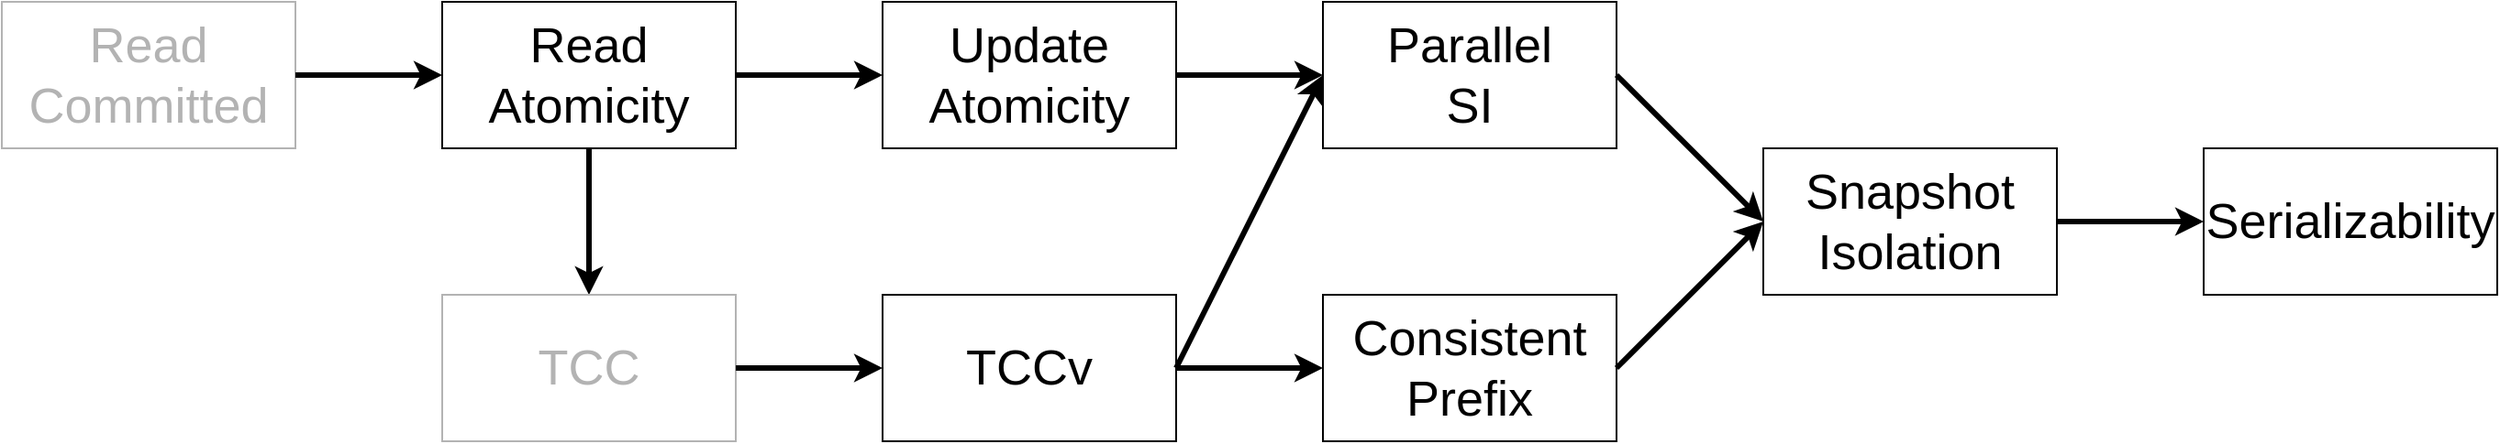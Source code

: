 <mxfile version="24.4.4" type="device" pages="12">
  <diagram id="20fFJ4i9ik2XWMhE9_u6" name="Page-1">
    <mxGraphModel dx="1050" dy="-1631" grid="1" gridSize="10" guides="1" tooltips="1" connect="1" arrows="1" fold="1" page="1" pageScale="1" pageWidth="827" pageHeight="1169" math="0" shadow="0">
      <root>
        <mxCell id="0" />
        <mxCell id="1" parent="0" />
        <mxCell id="_5y7-mnvLYEZBGS-u_jI-1" value="&lt;font style=&quot;font-size: 27px&quot;&gt;Snapshot&lt;br&gt;Isolation&lt;br&gt;&lt;/font&gt;" style="rounded=0;whiteSpace=wrap;html=1;" parent="1" vertex="1">
          <mxGeometry x="960" y="2600" width="160" height="80" as="geometry" />
        </mxCell>
        <mxCell id="_5y7-mnvLYEZBGS-u_jI-2" value="&lt;font style=&quot;font-size: 27px&quot;&gt;Parallel&lt;br&gt;SI&lt;/font&gt;" style="rounded=0;whiteSpace=wrap;html=1;" parent="1" vertex="1">
          <mxGeometry x="720" y="2520" width="160" height="80" as="geometry" />
        </mxCell>
        <mxCell id="_5y7-mnvLYEZBGS-u_jI-3" value="&lt;span style=&quot;font-size: 27px&quot;&gt;&lt;font style=&quot;font-size: 27px&quot;&gt;Read&lt;br&gt;Atomicity&lt;/font&gt;&lt;/span&gt;" style="rounded=0;whiteSpace=wrap;html=1;" parent="1" vertex="1">
          <mxGeometry x="240" y="2520" width="160" height="80" as="geometry" />
        </mxCell>
        <mxCell id="_5y7-mnvLYEZBGS-u_jI-4" value="&lt;span style=&quot;font-size: 27px&quot;&gt;&lt;font style=&quot;font-size: 27px&quot; color=&quot;#b3b3b3&quot;&gt;Read&lt;br&gt;Committed&lt;/font&gt;&lt;br&gt;&lt;/span&gt;" style="rounded=0;whiteSpace=wrap;html=1;strokeColor=#B3B3B3;" parent="1" vertex="1">
          <mxGeometry y="2520" width="160" height="80" as="geometry" />
        </mxCell>
        <mxCell id="_5y7-mnvLYEZBGS-u_jI-5" value="&lt;span style=&quot;font-size: 27px&quot;&gt;&lt;font style=&quot;font-size: 27px&quot;&gt;Update&lt;br&gt;Atomicity&lt;/font&gt;&lt;/span&gt;" style="rounded=0;whiteSpace=wrap;html=1;" parent="1" vertex="1">
          <mxGeometry x="480" y="2520" width="160" height="80" as="geometry" />
        </mxCell>
        <mxCell id="_5y7-mnvLYEZBGS-u_jI-6" value="" style="endArrow=classic;html=1;exitX=1;exitY=0.5;exitDx=0;exitDy=0;entryX=0;entryY=0.5;entryDx=0;entryDy=0;strokeWidth=3;" parent="1" source="_5y7-mnvLYEZBGS-u_jI-2" target="_5y7-mnvLYEZBGS-u_jI-1" edge="1">
          <mxGeometry width="50" height="50" relative="1" as="geometry">
            <mxPoint x="860" y="1960" as="sourcePoint" />
            <mxPoint x="860" y="1920" as="targetPoint" />
          </mxGeometry>
        </mxCell>
        <mxCell id="_5y7-mnvLYEZBGS-u_jI-7" value="" style="endArrow=classic;html=1;entryX=0;entryY=0.5;entryDx=0;entryDy=0;exitX=1;exitY=0.5;exitDx=0;exitDy=0;strokeWidth=3;strokeColor=#000000;" parent="1" source="_5y7-mnvLYEZBGS-u_jI-4" target="_5y7-mnvLYEZBGS-u_jI-3" edge="1">
          <mxGeometry width="50" height="50" relative="1" as="geometry">
            <mxPoint x="-49" y="2390" as="sourcePoint" />
            <mxPoint x="-49" y="2350" as="targetPoint" />
          </mxGeometry>
        </mxCell>
        <mxCell id="_5y7-mnvLYEZBGS-u_jI-8" value="" style="endArrow=classic;html=1;entryX=0;entryY=0.5;entryDx=0;entryDy=0;exitX=1;exitY=0.5;exitDx=0;exitDy=0;strokeWidth=3;" parent="1" source="_5y7-mnvLYEZBGS-u_jI-3" target="_5y7-mnvLYEZBGS-u_jI-5" edge="1">
          <mxGeometry width="50" height="50" relative="1" as="geometry">
            <mxPoint x="890" y="2390" as="sourcePoint" />
            <mxPoint x="890" y="2350" as="targetPoint" />
          </mxGeometry>
        </mxCell>
        <mxCell id="_5y7-mnvLYEZBGS-u_jI-9" value="" style="endArrow=classic;html=1;exitX=1;exitY=0.5;exitDx=0;exitDy=0;entryX=0;entryY=0.5;entryDx=0;entryDy=0;strokeWidth=3;" parent="1" source="_5y7-mnvLYEZBGS-u_jI-5" target="_5y7-mnvLYEZBGS-u_jI-2" edge="1">
          <mxGeometry width="50" height="50" relative="1" as="geometry">
            <mxPoint x="900" y="2400" as="sourcePoint" />
            <mxPoint x="780" y="2180" as="targetPoint" />
          </mxGeometry>
        </mxCell>
        <mxCell id="_5y7-mnvLYEZBGS-u_jI-10" value="&lt;font&gt;&lt;font style=&quot;font-size: 27px&quot;&gt;TCCv&lt;/font&gt;&lt;br&gt;&lt;/font&gt;" style="rounded=0;whiteSpace=wrap;html=1;" parent="1" vertex="1">
          <mxGeometry x="480" y="2680" width="160" height="80" as="geometry" />
        </mxCell>
        <mxCell id="_5y7-mnvLYEZBGS-u_jI-11" value="" style="endArrow=classic;html=1;exitX=0.5;exitY=1;exitDx=0;exitDy=0;strokeWidth=3;" parent="1" source="_5y7-mnvLYEZBGS-u_jI-3" target="_5y7-mnvLYEZBGS-u_jI-18" edge="1">
          <mxGeometry width="50" height="50" relative="1" as="geometry">
            <mxPoint x="410" y="2650" as="sourcePoint" />
            <mxPoint x="490" y="2570" as="targetPoint" />
          </mxGeometry>
        </mxCell>
        <mxCell id="_5y7-mnvLYEZBGS-u_jI-12" value="" style="endArrow=classic;html=1;exitX=1;exitY=0.5;exitDx=0;exitDy=0;entryX=0;entryY=0.5;entryDx=0;entryDy=0;strokeWidth=3;" parent="1" source="_5y7-mnvLYEZBGS-u_jI-10" target="_5y7-mnvLYEZBGS-u_jI-2" edge="1">
          <mxGeometry width="50" height="50" relative="1" as="geometry">
            <mxPoint x="650" y="2570" as="sourcePoint" />
            <mxPoint x="680" y="2650" as="targetPoint" />
          </mxGeometry>
        </mxCell>
        <mxCell id="_5y7-mnvLYEZBGS-u_jI-13" value="&lt;font style=&quot;font-size: 27px&quot;&gt;Serializability&lt;/font&gt;" style="rounded=0;whiteSpace=wrap;html=1;" parent="1" vertex="1">
          <mxGeometry x="1200" y="2600" width="160" height="80" as="geometry" />
        </mxCell>
        <mxCell id="_5y7-mnvLYEZBGS-u_jI-14" value="" style="endArrow=classic;html=1;exitX=1;exitY=0.5;exitDx=0;exitDy=0;entryX=0;entryY=0.5;entryDx=0;entryDy=0;strokeWidth=3;" parent="1" source="_5y7-mnvLYEZBGS-u_jI-1" target="_5y7-mnvLYEZBGS-u_jI-13" edge="1">
          <mxGeometry width="50" height="50" relative="1" as="geometry">
            <mxPoint x="890" y="2650" as="sourcePoint" />
            <mxPoint x="970" y="2650" as="targetPoint" />
          </mxGeometry>
        </mxCell>
        <mxCell id="_5y7-mnvLYEZBGS-u_jI-15" value="&lt;font style=&quot;font-size: 27px&quot;&gt;Consistent&lt;br&gt;Prefix&lt;/font&gt;" style="rounded=0;whiteSpace=wrap;html=1;" parent="1" vertex="1">
          <mxGeometry x="720" y="2680" width="160" height="80" as="geometry" />
        </mxCell>
        <mxCell id="_5y7-mnvLYEZBGS-u_jI-16" value="" style="endArrow=classic;html=1;entryX=0;entryY=0.5;entryDx=0;entryDy=0;exitX=1;exitY=0.5;exitDx=0;exitDy=0;strokeWidth=3;" parent="1" source="_5y7-mnvLYEZBGS-u_jI-10" target="_5y7-mnvLYEZBGS-u_jI-15" edge="1">
          <mxGeometry width="50" height="50" relative="1" as="geometry">
            <mxPoint x="410" y="2570" as="sourcePoint" />
            <mxPoint x="490" y="2730" as="targetPoint" />
          </mxGeometry>
        </mxCell>
        <mxCell id="_5y7-mnvLYEZBGS-u_jI-17" value="" style="endArrow=classic;html=1;entryX=0;entryY=0.5;entryDx=0;entryDy=0;exitX=1;exitY=0.5;exitDx=0;exitDy=0;strokeWidth=3;" parent="1" source="_5y7-mnvLYEZBGS-u_jI-15" target="_5y7-mnvLYEZBGS-u_jI-1" edge="1">
          <mxGeometry width="50" height="50" relative="1" as="geometry">
            <mxPoint x="420" y="2580" as="sourcePoint" />
            <mxPoint x="500" y="2740" as="targetPoint" />
          </mxGeometry>
        </mxCell>
        <mxCell id="_5y7-mnvLYEZBGS-u_jI-18" value="&lt;font&gt;&lt;font style=&quot;font-size: 27px&quot; color=&quot;#b3b3b3&quot;&gt;TCC&lt;/font&gt;&lt;br&gt;&lt;/font&gt;" style="rounded=0;whiteSpace=wrap;html=1;strokeColor=#B3B3B3;" parent="1" vertex="1">
          <mxGeometry x="240" y="2680" width="160" height="80" as="geometry" />
        </mxCell>
        <mxCell id="_5y7-mnvLYEZBGS-u_jI-19" value="" style="endArrow=classic;html=1;entryX=0;entryY=0.5;entryDx=0;entryDy=0;exitX=1;exitY=0.5;exitDx=0;exitDy=0;strokeWidth=3;" parent="1" source="_5y7-mnvLYEZBGS-u_jI-18" target="_5y7-mnvLYEZBGS-u_jI-10" edge="1">
          <mxGeometry width="50" height="50" relative="1" as="geometry">
            <mxPoint x="410" y="2570" as="sourcePoint" />
            <mxPoint x="490" y="2730" as="targetPoint" />
          </mxGeometry>
        </mxCell>
      </root>
    </mxGraphModel>
  </diagram>
  <diagram name="Copy of Page-1" id="f7L1Omc8l0Aw9ixNaR4Q">
    <mxGraphModel dx="1114" dy="-1524" grid="1" gridSize="10" guides="1" tooltips="1" connect="1" arrows="1" fold="1" page="1" pageScale="1" pageWidth="827" pageHeight="1169" math="0" shadow="0">
      <root>
        <mxCell id="WCR6l_pAbIO5Xbm8TKpm-0" />
        <mxCell id="WCR6l_pAbIO5Xbm8TKpm-1" parent="WCR6l_pAbIO5Xbm8TKpm-0" />
        <mxCell id="WCR6l_pAbIO5Xbm8TKpm-2" value="&lt;font style=&quot;font-size: 27px&quot;&gt;SI&lt;br&gt;&lt;/font&gt;" style="rounded=0;whiteSpace=wrap;html=1;fillColor=#d5e8d4;strokeColor=#82b366;" parent="WCR6l_pAbIO5Xbm8TKpm-1" vertex="1">
          <mxGeometry x="600" y="2560" width="80" height="40" as="geometry" />
        </mxCell>
        <mxCell id="WCR6l_pAbIO5Xbm8TKpm-3" value="&lt;span style=&quot;font-size: 27px&quot;&gt;PSI&lt;/span&gt;" style="rounded=0;whiteSpace=wrap;html=1;fillColor=#d5e8d4;strokeColor=#82b366;" parent="WCR6l_pAbIO5Xbm8TKpm-1" vertex="1">
          <mxGeometry x="480" y="2520" width="80" height="40" as="geometry" />
        </mxCell>
        <mxCell id="WCR6l_pAbIO5Xbm8TKpm-4" value="&lt;span style=&quot;font-size: 27px&quot;&gt;RA&lt;/span&gt;" style="rounded=0;whiteSpace=wrap;html=1;fillColor=#d5e8d4;strokeColor=#82b366;" parent="WCR6l_pAbIO5Xbm8TKpm-1" vertex="1">
          <mxGeometry x="240" y="2520" width="80" height="40" as="geometry" />
        </mxCell>
        <mxCell id="WCR6l_pAbIO5Xbm8TKpm-5" value="&lt;span style=&quot;font-size: 27px&quot;&gt;&lt;font color=&quot;#b3b3b3&quot;&gt;RC&lt;/font&gt;&lt;br&gt;&lt;/span&gt;" style="rounded=0;whiteSpace=wrap;html=1;strokeColor=#B3B3B3;" parent="WCR6l_pAbIO5Xbm8TKpm-1" vertex="1">
          <mxGeometry x="120" y="2520" width="80" height="40" as="geometry" />
        </mxCell>
        <mxCell id="WCR6l_pAbIO5Xbm8TKpm-6" value="&lt;span style=&quot;font-size: 27px&quot;&gt;UA&lt;/span&gt;" style="rounded=0;whiteSpace=wrap;html=1;fillColor=#d5e8d4;strokeColor=#82b366;" parent="WCR6l_pAbIO5Xbm8TKpm-1" vertex="1">
          <mxGeometry x="360" y="2520" width="80" height="40" as="geometry" />
        </mxCell>
        <mxCell id="WCR6l_pAbIO5Xbm8TKpm-7" value="" style="endArrow=classic;html=1;exitX=1;exitY=0.5;exitDx=0;exitDy=0;entryX=0;entryY=0.5;entryDx=0;entryDy=0;strokeWidth=3;" parent="WCR6l_pAbIO5Xbm8TKpm-1" source="WCR6l_pAbIO5Xbm8TKpm-3" target="WCR6l_pAbIO5Xbm8TKpm-2" edge="1">
          <mxGeometry width="50" height="50" relative="1" as="geometry">
            <mxPoint x="860" y="1960" as="sourcePoint" />
            <mxPoint x="860" y="1920" as="targetPoint" />
          </mxGeometry>
        </mxCell>
        <mxCell id="WCR6l_pAbIO5Xbm8TKpm-9" value="" style="endArrow=classic;html=1;entryX=0;entryY=0.5;entryDx=0;entryDy=0;exitX=1;exitY=0.5;exitDx=0;exitDy=0;strokeWidth=3;" parent="WCR6l_pAbIO5Xbm8TKpm-1" source="WCR6l_pAbIO5Xbm8TKpm-4" target="WCR6l_pAbIO5Xbm8TKpm-6" edge="1">
          <mxGeometry width="50" height="50" relative="1" as="geometry">
            <mxPoint x="890" y="2390" as="sourcePoint" />
            <mxPoint x="890" y="2350" as="targetPoint" />
          </mxGeometry>
        </mxCell>
        <mxCell id="WCR6l_pAbIO5Xbm8TKpm-10" value="" style="endArrow=classic;html=1;exitX=1;exitY=0.5;exitDx=0;exitDy=0;entryX=0;entryY=0.5;entryDx=0;entryDy=0;strokeWidth=3;" parent="WCR6l_pAbIO5Xbm8TKpm-1" source="WCR6l_pAbIO5Xbm8TKpm-6" target="WCR6l_pAbIO5Xbm8TKpm-3" edge="1">
          <mxGeometry width="50" height="50" relative="1" as="geometry">
            <mxPoint x="900" y="2400" as="sourcePoint" />
            <mxPoint x="780" y="2180" as="targetPoint" />
          </mxGeometry>
        </mxCell>
        <mxCell id="WCR6l_pAbIO5Xbm8TKpm-11" value="&lt;font&gt;&lt;font style=&quot;font-size: 27px&quot;&gt;TCCv&lt;/font&gt;&lt;br&gt;&lt;/font&gt;" style="rounded=0;whiteSpace=wrap;html=1;fillColor=#d5e8d4;strokeColor=#82b366;" parent="WCR6l_pAbIO5Xbm8TKpm-1" vertex="1">
          <mxGeometry x="360" y="2600" width="80" height="40" as="geometry" />
        </mxCell>
        <mxCell id="WCR6l_pAbIO5Xbm8TKpm-12" value="" style="endArrow=classic;html=1;exitX=0.5;exitY=1;exitDx=0;exitDy=0;strokeWidth=3;" parent="WCR6l_pAbIO5Xbm8TKpm-1" source="WCR6l_pAbIO5Xbm8TKpm-4" target="WCR6l_pAbIO5Xbm8TKpm-19" edge="1">
          <mxGeometry width="50" height="50" relative="1" as="geometry">
            <mxPoint x="410" y="2650" as="sourcePoint" />
            <mxPoint x="490" y="2570" as="targetPoint" />
          </mxGeometry>
        </mxCell>
        <mxCell id="WCR6l_pAbIO5Xbm8TKpm-13" value="" style="endArrow=classic;html=1;exitX=1;exitY=0.5;exitDx=0;exitDy=0;entryX=0;entryY=0.5;entryDx=0;entryDy=0;strokeWidth=3;" parent="WCR6l_pAbIO5Xbm8TKpm-1" source="WCR6l_pAbIO5Xbm8TKpm-11" target="WCR6l_pAbIO5Xbm8TKpm-3" edge="1">
          <mxGeometry width="50" height="50" relative="1" as="geometry">
            <mxPoint x="650" y="2570" as="sourcePoint" />
            <mxPoint x="680" y="2650" as="targetPoint" />
          </mxGeometry>
        </mxCell>
        <mxCell id="WCR6l_pAbIO5Xbm8TKpm-14" value="&lt;font style=&quot;font-size: 27px&quot;&gt;SER&lt;/font&gt;" style="rounded=0;whiteSpace=wrap;html=1;fillColor=#d5e8d4;strokeColor=#82b366;" parent="WCR6l_pAbIO5Xbm8TKpm-1" vertex="1">
          <mxGeometry x="720" y="2560" width="80" height="40" as="geometry" />
        </mxCell>
        <mxCell id="WCR6l_pAbIO5Xbm8TKpm-15" value="" style="endArrow=classic;html=1;exitX=1;exitY=0.5;exitDx=0;exitDy=0;entryX=0;entryY=0.5;entryDx=0;entryDy=0;strokeWidth=3;" parent="WCR6l_pAbIO5Xbm8TKpm-1" source="WCR6l_pAbIO5Xbm8TKpm-2" target="WCR6l_pAbIO5Xbm8TKpm-14" edge="1">
          <mxGeometry width="50" height="50" relative="1" as="geometry">
            <mxPoint x="890" y="2650" as="sourcePoint" />
            <mxPoint x="970" y="2650" as="targetPoint" />
          </mxGeometry>
        </mxCell>
        <mxCell id="WCR6l_pAbIO5Xbm8TKpm-16" value="&lt;span style=&quot;font-size: 27px&quot;&gt;PC&lt;/span&gt;" style="rounded=0;whiteSpace=wrap;html=1;fillColor=#d5e8d4;strokeColor=#82b366;" parent="WCR6l_pAbIO5Xbm8TKpm-1" vertex="1">
          <mxGeometry x="480" y="2600" width="80" height="40" as="geometry" />
        </mxCell>
        <mxCell id="WCR6l_pAbIO5Xbm8TKpm-17" value="" style="endArrow=classic;html=1;entryX=0;entryY=0.5;entryDx=0;entryDy=0;exitX=1;exitY=0.5;exitDx=0;exitDy=0;strokeWidth=3;" parent="WCR6l_pAbIO5Xbm8TKpm-1" source="WCR6l_pAbIO5Xbm8TKpm-11" target="WCR6l_pAbIO5Xbm8TKpm-16" edge="1">
          <mxGeometry width="50" height="50" relative="1" as="geometry">
            <mxPoint x="410" y="2570" as="sourcePoint" />
            <mxPoint x="490" y="2730" as="targetPoint" />
          </mxGeometry>
        </mxCell>
        <mxCell id="WCR6l_pAbIO5Xbm8TKpm-18" value="" style="endArrow=classic;html=1;entryX=0;entryY=0.5;entryDx=0;entryDy=0;exitX=1;exitY=0.5;exitDx=0;exitDy=0;strokeWidth=3;" parent="WCR6l_pAbIO5Xbm8TKpm-1" source="WCR6l_pAbIO5Xbm8TKpm-16" target="WCR6l_pAbIO5Xbm8TKpm-2" edge="1">
          <mxGeometry width="50" height="50" relative="1" as="geometry">
            <mxPoint x="420" y="2580" as="sourcePoint" />
            <mxPoint x="500" y="2740" as="targetPoint" />
          </mxGeometry>
        </mxCell>
        <mxCell id="WCR6l_pAbIO5Xbm8TKpm-19" value="&lt;font&gt;&lt;font style=&quot;font-size: 27px&quot; color=&quot;#b3b3b3&quot;&gt;TCC&lt;/font&gt;&lt;br&gt;&lt;/font&gt;" style="rounded=0;whiteSpace=wrap;html=1;strokeColor=#B3B3B3;" parent="WCR6l_pAbIO5Xbm8TKpm-1" vertex="1">
          <mxGeometry x="240" y="2600" width="80" height="40" as="geometry" />
        </mxCell>
        <mxCell id="WCR6l_pAbIO5Xbm8TKpm-20" value="" style="endArrow=classic;html=1;entryX=0;entryY=0.5;entryDx=0;entryDy=0;exitX=1;exitY=0.5;exitDx=0;exitDy=0;strokeWidth=3;" parent="WCR6l_pAbIO5Xbm8TKpm-1" source="WCR6l_pAbIO5Xbm8TKpm-19" target="WCR6l_pAbIO5Xbm8TKpm-11" edge="1">
          <mxGeometry width="50" height="50" relative="1" as="geometry">
            <mxPoint x="410" y="2570" as="sourcePoint" />
            <mxPoint x="490" y="2730" as="targetPoint" />
          </mxGeometry>
        </mxCell>
        <mxCell id="_X4uHGbOFG6UXCaNJ_WA-0" value="&lt;span style=&quot;font-size: 27px&quot;&gt;SSER&lt;/span&gt;" style="rounded=0;whiteSpace=wrap;html=1;fillColor=#d5e8d4;strokeColor=#82b366;" parent="WCR6l_pAbIO5Xbm8TKpm-1" vertex="1">
          <mxGeometry x="840" y="2560" width="80" height="40" as="geometry" />
        </mxCell>
        <mxCell id="_X4uHGbOFG6UXCaNJ_WA-1" value="" style="endArrow=classic;html=1;exitX=1;exitY=0.5;exitDx=0;exitDy=0;entryX=0;entryY=0.5;entryDx=0;entryDy=0;strokeWidth=3;" parent="WCR6l_pAbIO5Xbm8TKpm-1" source="WCR6l_pAbIO5Xbm8TKpm-14" target="_X4uHGbOFG6UXCaNJ_WA-0" edge="1">
          <mxGeometry width="50" height="50" relative="1" as="geometry">
            <mxPoint x="1130" y="2650" as="sourcePoint" />
            <mxPoint x="1210" y="2650" as="targetPoint" />
          </mxGeometry>
        </mxCell>
        <mxCell id="_X4uHGbOFG6UXCaNJ_WA-3" value="" style="endArrow=classic;html=1;exitX=1;exitY=0.5;exitDx=0;exitDy=0;strokeWidth=3;strokeColor=#000000;entryX=0;entryY=0.5;entryDx=0;entryDy=0;" parent="WCR6l_pAbIO5Xbm8TKpm-1" source="WCR6l_pAbIO5Xbm8TKpm-5" target="WCR6l_pAbIO5Xbm8TKpm-4" edge="1">
          <mxGeometry width="50" height="50" relative="1" as="geometry">
            <mxPoint x="210" y="2550" as="sourcePoint" />
            <mxPoint x="240" y="2480" as="targetPoint" />
          </mxGeometry>
        </mxCell>
      </root>
    </mxGraphModel>
  </diagram>
  <diagram name="Copy of Page-1" id="zA9ARAljj4cFN--zjLMd">
    <mxGraphModel dx="1114" dy="-1524" grid="1" gridSize="10" guides="1" tooltips="1" connect="1" arrows="1" fold="1" page="1" pageScale="1" pageWidth="827" pageHeight="1169" math="0" shadow="0">
      <root>
        <mxCell id="kT127FiAEsGfDbDEODzy-0" />
        <mxCell id="kT127FiAEsGfDbDEODzy-1" parent="kT127FiAEsGfDbDEODzy-0" />
        <mxCell id="kT127FiAEsGfDbDEODzy-2" value="&lt;font&gt;&lt;font style=&quot;font-size: 30px&quot;&gt;SI&lt;/font&gt;&lt;br&gt;&lt;/font&gt;" style="rounded=0;whiteSpace=wrap;html=1;" parent="kT127FiAEsGfDbDEODzy-1" vertex="1">
          <mxGeometry x="440" y="2680" width="80" height="40" as="geometry" />
        </mxCell>
        <mxCell id="kT127FiAEsGfDbDEODzy-4" value="&lt;font style=&quot;font-size: 30px&quot;&gt;RA&lt;/font&gt;" style="rounded=0;whiteSpace=wrap;html=1;fillColor=#d5e8d4;strokeColor=#82b366;" parent="kT127FiAEsGfDbDEODzy-1" vertex="1">
          <mxGeometry x="200" y="2640" width="80" height="40" as="geometry" />
        </mxCell>
        <mxCell id="kT127FiAEsGfDbDEODzy-5" value="&lt;font style=&quot;font-size: 30px&quot;&gt;RC&lt;/font&gt;" style="rounded=0;whiteSpace=wrap;html=1;strokeColor=#82b366;fillColor=#d5e8d4;" parent="kT127FiAEsGfDbDEODzy-1" vertex="1">
          <mxGeometry x="80" y="2640" width="80" height="40" as="geometry" />
        </mxCell>
        <mxCell id="kT127FiAEsGfDbDEODzy-8" value="" style="endArrow=classic;html=1;entryX=0;entryY=0.5;entryDx=0;entryDy=0;exitX=1;exitY=0.5;exitDx=0;exitDy=0;strokeWidth=2;strokeColor=#000000;" parent="kT127FiAEsGfDbDEODzy-1" source="kT127FiAEsGfDbDEODzy-5" target="kT127FiAEsGfDbDEODzy-4" edge="1">
          <mxGeometry width="50" height="50" relative="1" as="geometry">
            <mxPoint x="-49" y="2390" as="sourcePoint" />
            <mxPoint x="-49" y="2350" as="targetPoint" />
          </mxGeometry>
        </mxCell>
        <mxCell id="kT127FiAEsGfDbDEODzy-11" value="&lt;font&gt;&lt;font style=&quot;font-size: 30px&quot;&gt;TCC&lt;/font&gt;&lt;br&gt;&lt;/font&gt;" style="rounded=0;whiteSpace=wrap;html=1;fillColor=#d5e8d4;strokeColor=#82b366;" parent="kT127FiAEsGfDbDEODzy-1" vertex="1">
          <mxGeometry x="320" y="2720" width="80" height="40" as="geometry" />
        </mxCell>
        <mxCell id="kT127FiAEsGfDbDEODzy-12" value="" style="endArrow=classic;html=1;exitX=1;exitY=0.5;exitDx=0;exitDy=0;strokeWidth=2;entryX=0;entryY=0.5;entryDx=0;entryDy=0;" parent="kT127FiAEsGfDbDEODzy-1" source="kT127FiAEsGfDbDEODzy-4" target="kT127FiAEsGfDbDEODzy-11" edge="1">
          <mxGeometry width="50" height="50" relative="1" as="geometry">
            <mxPoint x="410" y="2650" as="sourcePoint" />
            <mxPoint x="320" y="2680" as="targetPoint" />
          </mxGeometry>
        </mxCell>
        <mxCell id="kT127FiAEsGfDbDEODzy-14" value="&lt;font style=&quot;font-size: 30px&quot;&gt;SER&lt;/font&gt;" style="rounded=0;whiteSpace=wrap;html=1;" parent="kT127FiAEsGfDbDEODzy-1" vertex="1">
          <mxGeometry x="560" y="2680" width="80" height="40" as="geometry" />
        </mxCell>
        <mxCell id="kT127FiAEsGfDbDEODzy-15" value="" style="endArrow=classic;html=1;exitX=1;exitY=0.5;exitDx=0;exitDy=0;entryX=0;entryY=0.5;entryDx=0;entryDy=0;strokeWidth=2;" parent="kT127FiAEsGfDbDEODzy-1" source="kT127FiAEsGfDbDEODzy-2" target="kT127FiAEsGfDbDEODzy-14" edge="1">
          <mxGeometry width="50" height="50" relative="1" as="geometry">
            <mxPoint x="890" y="2650" as="sourcePoint" />
            <mxPoint x="970" y="2650" as="targetPoint" />
          </mxGeometry>
        </mxCell>
        <mxCell id="kT127FiAEsGfDbDEODzy-17" value="" style="endArrow=classic;html=1;entryX=0;entryY=0.5;entryDx=0;entryDy=0;exitX=1;exitY=0.5;exitDx=0;exitDy=0;strokeWidth=2;" parent="kT127FiAEsGfDbDEODzy-1" source="kT127FiAEsGfDbDEODzy-11" target="kT127FiAEsGfDbDEODzy-2" edge="1">
          <mxGeometry width="50" height="50" relative="1" as="geometry">
            <mxPoint x="410" y="2570" as="sourcePoint" />
            <mxPoint x="720" y="2720" as="targetPoint" />
          </mxGeometry>
        </mxCell>
        <mxCell id="vPH6CgdfPJza-uSrGAZW-3" value="&lt;font&gt;&lt;font style=&quot;font-size: 30px&quot;&gt;UA&lt;/font&gt;&lt;br&gt;&lt;/font&gt;" style="rounded=0;whiteSpace=wrap;html=1;fillColor=none;strokeColor=#000000;" parent="kT127FiAEsGfDbDEODzy-1" vertex="1">
          <mxGeometry x="320" y="2640" width="80" height="40" as="geometry" />
        </mxCell>
        <mxCell id="vPH6CgdfPJza-uSrGAZW-4" value="" style="endArrow=classic;html=1;exitX=1;exitY=0.5;exitDx=0;exitDy=0;strokeWidth=2;entryX=0;entryY=0.5;entryDx=0;entryDy=0;" parent="kT127FiAEsGfDbDEODzy-1" source="kT127FiAEsGfDbDEODzy-4" target="vPH6CgdfPJza-uSrGAZW-3" edge="1">
          <mxGeometry width="50" height="50" relative="1" as="geometry">
            <mxPoint x="410" y="2650" as="sourcePoint" />
            <mxPoint x="490" y="2710" as="targetPoint" />
          </mxGeometry>
        </mxCell>
        <mxCell id="vPH6CgdfPJza-uSrGAZW-5" value="" style="endArrow=classic;html=1;exitX=1;exitY=0.5;exitDx=0;exitDy=0;strokeWidth=2;entryX=0;entryY=0.5;entryDx=0;entryDy=0;" parent="kT127FiAEsGfDbDEODzy-1" source="vPH6CgdfPJza-uSrGAZW-3" target="kT127FiAEsGfDbDEODzy-2" edge="1">
          <mxGeometry width="50" height="50" relative="1" as="geometry">
            <mxPoint x="420" y="2660" as="sourcePoint" />
            <mxPoint x="500" y="2720" as="targetPoint" />
          </mxGeometry>
        </mxCell>
        <mxCell id="vWakMTNrCPlmqobrhBnU-0" value="&lt;font&gt;&lt;font style=&quot;font-size: 30px&quot;&gt;CC&lt;/font&gt;&lt;br&gt;&lt;/font&gt;" style="rounded=0;whiteSpace=wrap;html=1;fillColor=#d5e8d4;strokeColor=#82b366;" parent="kT127FiAEsGfDbDEODzy-1" vertex="1">
          <mxGeometry x="200" y="2720" width="80" height="40" as="geometry" />
        </mxCell>
        <mxCell id="vWakMTNrCPlmqobrhBnU-1" value="" style="endArrow=classic;html=1;exitX=1;exitY=0.5;exitDx=0;exitDy=0;strokeWidth=2;entryX=0;entryY=0.5;entryDx=0;entryDy=0;" parent="kT127FiAEsGfDbDEODzy-1" source="vWakMTNrCPlmqobrhBnU-0" target="kT127FiAEsGfDbDEODzy-11" edge="1">
          <mxGeometry width="50" height="50" relative="1" as="geometry">
            <mxPoint x="410" y="2650" as="sourcePoint" />
            <mxPoint x="490" y="2650" as="targetPoint" />
          </mxGeometry>
        </mxCell>
        <mxCell id="cYve4tkZetdCti8Sz0PD-0" value="&lt;font&gt;&lt;font style=&quot;font-size: 30px&quot;&gt;CI&lt;/font&gt;&lt;br&gt;&lt;/font&gt;" style="rounded=0;whiteSpace=wrap;html=1;fillColor=#d5e8d4;strokeColor=#82b366;" parent="kT127FiAEsGfDbDEODzy-1" vertex="1">
          <mxGeometry x="80" y="2720" width="80" height="40" as="geometry" />
        </mxCell>
        <mxCell id="cYve4tkZetdCti8Sz0PD-1" value="" style="endArrow=classic;html=1;entryX=0;entryY=0.5;entryDx=0;entryDy=0;exitX=1;exitY=0.5;exitDx=0;exitDy=0;strokeWidth=2;strokeColor=#000000;" parent="kT127FiAEsGfDbDEODzy-1" source="cYve4tkZetdCti8Sz0PD-0" target="kT127FiAEsGfDbDEODzy-4" edge="1">
          <mxGeometry width="50" height="50" relative="1" as="geometry">
            <mxPoint x="150" y="2670" as="sourcePoint" />
            <mxPoint x="210" y="2670" as="targetPoint" />
          </mxGeometry>
        </mxCell>
        <mxCell id="cYve4tkZetdCti8Sz0PD-2" value="&lt;font style=&quot;font-size: 30px&quot;&gt;SSER&lt;/font&gt;" style="rounded=0;whiteSpace=wrap;html=1;" parent="kT127FiAEsGfDbDEODzy-1" vertex="1">
          <mxGeometry x="680" y="2680" width="90" height="40" as="geometry" />
        </mxCell>
        <mxCell id="cYve4tkZetdCti8Sz0PD-3" value="" style="endArrow=classic;html=1;exitX=1;exitY=0.5;exitDx=0;exitDy=0;entryX=0;entryY=0.5;entryDx=0;entryDy=0;strokeWidth=2;" parent="kT127FiAEsGfDbDEODzy-1" source="kT127FiAEsGfDbDEODzy-14" target="cYve4tkZetdCti8Sz0PD-2" edge="1">
          <mxGeometry width="50" height="50" relative="1" as="geometry">
            <mxPoint x="570" y="2710" as="sourcePoint" />
            <mxPoint x="630" y="2710" as="targetPoint" />
          </mxGeometry>
        </mxCell>
      </root>
    </mxGraphModel>
  </diagram>
  <diagram name="Copy of Copy of Page-1" id="KzMEfCZvgAgjjDZL_Dpw">
    <mxGraphModel dx="1114" dy="-1524" grid="1" gridSize="10" guides="1" tooltips="1" connect="1" arrows="1" fold="1" page="1" pageScale="1" pageWidth="827" pageHeight="1169" math="0" shadow="0">
      <root>
        <mxCell id="JLfMs7RXIhzxg-t5D4Nr-0" />
        <mxCell id="JLfMs7RXIhzxg-t5D4Nr-1" parent="JLfMs7RXIhzxg-t5D4Nr-0" />
        <mxCell id="JLfMs7RXIhzxg-t5D4Nr-2" value="&lt;font&gt;&lt;font style=&quot;font-size: 30px&quot;&gt;SI&lt;/font&gt;&lt;br&gt;&lt;/font&gt;" style="rounded=0;whiteSpace=wrap;html=1;" parent="JLfMs7RXIhzxg-t5D4Nr-1" vertex="1">
          <mxGeometry x="440" y="2680" width="80" height="40" as="geometry" />
        </mxCell>
        <mxCell id="JLfMs7RXIhzxg-t5D4Nr-3" value="&lt;font style=&quot;font-size: 30px&quot;&gt;RA&lt;/font&gt;" style="rounded=0;whiteSpace=wrap;html=1;fillColor=#d5e8d4;strokeColor=#82b366;" parent="JLfMs7RXIhzxg-t5D4Nr-1" vertex="1">
          <mxGeometry x="200" y="2680" width="80" height="40" as="geometry" />
        </mxCell>
        <mxCell id="JLfMs7RXIhzxg-t5D4Nr-4" value="&lt;font style=&quot;font-size: 30px&quot;&gt;RC&lt;/font&gt;" style="rounded=0;whiteSpace=wrap;html=1;strokeColor=#82b366;fillColor=#d5e8d4;" parent="JLfMs7RXIhzxg-t5D4Nr-1" vertex="1">
          <mxGeometry x="80" y="2640" width="80" height="40" as="geometry" />
        </mxCell>
        <mxCell id="JLfMs7RXIhzxg-t5D4Nr-5" value="" style="endArrow=classic;html=1;entryX=0;entryY=0.5;entryDx=0;entryDy=0;exitX=1;exitY=0.5;exitDx=0;exitDy=0;strokeWidth=2;strokeColor=#000000;" parent="JLfMs7RXIhzxg-t5D4Nr-1" source="JLfMs7RXIhzxg-t5D4Nr-4" target="JLfMs7RXIhzxg-t5D4Nr-3" edge="1">
          <mxGeometry width="50" height="50" relative="1" as="geometry">
            <mxPoint x="-49" y="2390" as="sourcePoint" />
            <mxPoint x="-49" y="2350" as="targetPoint" />
          </mxGeometry>
        </mxCell>
        <mxCell id="JLfMs7RXIhzxg-t5D4Nr-6" value="&lt;font&gt;&lt;font style=&quot;font-size: 30px&quot;&gt;TCC&lt;/font&gt;&lt;br&gt;&lt;/font&gt;" style="rounded=0;whiteSpace=wrap;html=1;fillColor=#d5e8d4;strokeColor=#82b366;" parent="JLfMs7RXIhzxg-t5D4Nr-1" vertex="1">
          <mxGeometry x="320" y="2680" width="80" height="40" as="geometry" />
        </mxCell>
        <mxCell id="JLfMs7RXIhzxg-t5D4Nr-7" value="" style="endArrow=classic;html=1;exitX=1;exitY=0.5;exitDx=0;exitDy=0;strokeWidth=2;entryX=0;entryY=0.5;entryDx=0;entryDy=0;" parent="JLfMs7RXIhzxg-t5D4Nr-1" source="JLfMs7RXIhzxg-t5D4Nr-3" target="JLfMs7RXIhzxg-t5D4Nr-6" edge="1">
          <mxGeometry width="50" height="50" relative="1" as="geometry">
            <mxPoint x="410" y="2650" as="sourcePoint" />
            <mxPoint x="320" y="2680" as="targetPoint" />
          </mxGeometry>
        </mxCell>
        <mxCell id="JLfMs7RXIhzxg-t5D4Nr-8" value="&lt;font style=&quot;font-size: 30px&quot;&gt;SER&lt;/font&gt;" style="rounded=0;whiteSpace=wrap;html=1;" parent="JLfMs7RXIhzxg-t5D4Nr-1" vertex="1">
          <mxGeometry x="560" y="2680" width="80" height="40" as="geometry" />
        </mxCell>
        <mxCell id="JLfMs7RXIhzxg-t5D4Nr-9" value="" style="endArrow=classic;html=1;exitX=1;exitY=0.5;exitDx=0;exitDy=0;entryX=0;entryY=0.5;entryDx=0;entryDy=0;strokeWidth=2;" parent="JLfMs7RXIhzxg-t5D4Nr-1" source="JLfMs7RXIhzxg-t5D4Nr-2" target="JLfMs7RXIhzxg-t5D4Nr-8" edge="1">
          <mxGeometry width="50" height="50" relative="1" as="geometry">
            <mxPoint x="890" y="2650" as="sourcePoint" />
            <mxPoint x="970" y="2650" as="targetPoint" />
          </mxGeometry>
        </mxCell>
        <mxCell id="JLfMs7RXIhzxg-t5D4Nr-10" value="" style="endArrow=classic;html=1;entryX=0;entryY=0.5;entryDx=0;entryDy=0;exitX=1;exitY=0.5;exitDx=0;exitDy=0;strokeWidth=2;" parent="JLfMs7RXIhzxg-t5D4Nr-1" source="JLfMs7RXIhzxg-t5D4Nr-6" target="JLfMs7RXIhzxg-t5D4Nr-2" edge="1">
          <mxGeometry width="50" height="50" relative="1" as="geometry">
            <mxPoint x="410" y="2570" as="sourcePoint" />
            <mxPoint x="720" y="2720" as="targetPoint" />
          </mxGeometry>
        </mxCell>
        <mxCell id="JLfMs7RXIhzxg-t5D4Nr-16" value="&lt;font&gt;&lt;font style=&quot;font-size: 30px&quot;&gt;CI&lt;/font&gt;&lt;br&gt;&lt;/font&gt;" style="rounded=0;whiteSpace=wrap;html=1;fillColor=#d5e8d4;strokeColor=#82b366;" parent="JLfMs7RXIhzxg-t5D4Nr-1" vertex="1">
          <mxGeometry x="80" y="2720" width="80" height="40" as="geometry" />
        </mxCell>
        <mxCell id="JLfMs7RXIhzxg-t5D4Nr-17" value="" style="endArrow=classic;html=1;entryX=0;entryY=0.5;entryDx=0;entryDy=0;exitX=1;exitY=0.5;exitDx=0;exitDy=0;strokeWidth=2;strokeColor=#000000;" parent="JLfMs7RXIhzxg-t5D4Nr-1" source="JLfMs7RXIhzxg-t5D4Nr-16" target="JLfMs7RXIhzxg-t5D4Nr-3" edge="1">
          <mxGeometry width="50" height="50" relative="1" as="geometry">
            <mxPoint x="150" y="2670" as="sourcePoint" />
            <mxPoint x="210" y="2670" as="targetPoint" />
          </mxGeometry>
        </mxCell>
        <mxCell id="JLfMs7RXIhzxg-t5D4Nr-18" value="&lt;font style=&quot;font-size: 30px&quot;&gt;SSER&lt;/font&gt;" style="rounded=0;whiteSpace=wrap;html=1;" parent="JLfMs7RXIhzxg-t5D4Nr-1" vertex="1">
          <mxGeometry x="680" y="2680" width="90" height="40" as="geometry" />
        </mxCell>
        <mxCell id="JLfMs7RXIhzxg-t5D4Nr-19" value="" style="endArrow=classic;html=1;exitX=1;exitY=0.5;exitDx=0;exitDy=0;entryX=0;entryY=0.5;entryDx=0;entryDy=0;strokeWidth=2;" parent="JLfMs7RXIhzxg-t5D4Nr-1" source="JLfMs7RXIhzxg-t5D4Nr-8" target="JLfMs7RXIhzxg-t5D4Nr-18" edge="1">
          <mxGeometry width="50" height="50" relative="1" as="geometry">
            <mxPoint x="570" y="2710" as="sourcePoint" />
            <mxPoint x="630" y="2710" as="targetPoint" />
          </mxGeometry>
        </mxCell>
        <mxCell id="N9PxXjoI6kXIwp_kqRth-0" value="" style="rounded=1;whiteSpace=wrap;html=1;fillColor=none;dashed=1;strokeWidth=2;" parent="JLfMs7RXIhzxg-t5D4Nr-1" vertex="1">
          <mxGeometry x="70" y="2630" width="340" height="140" as="geometry" />
        </mxCell>
        <mxCell id="N9PxXjoI6kXIwp_kqRth-1" value="&lt;font style=&quot;font-size: 20px&quot;&gt;HAT Isolation Levels&lt;/font&gt;" style="text;html=1;strokeColor=none;fillColor=none;align=center;verticalAlign=middle;whiteSpace=wrap;rounded=0;dashed=1;" parent="JLfMs7RXIhzxg-t5D4Nr-1" vertex="1">
          <mxGeometry x="200" y="2630" width="200" height="30" as="geometry" />
        </mxCell>
      </root>
    </mxGraphModel>
  </diagram>
  <diagram name="Copy of Copy of Copy of Page-1" id="krnfo3Q1r7aeVsAoUNPg">
    <mxGraphModel dx="1114" dy="-1524" grid="1" gridSize="10" guides="1" tooltips="1" connect="1" arrows="1" fold="1" page="1" pageScale="1" pageWidth="827" pageHeight="1169" math="0" shadow="0">
      <root>
        <mxCell id="RPLD1bc5yuz_33H98Saq-0" />
        <mxCell id="RPLD1bc5yuz_33H98Saq-1" parent="RPLD1bc5yuz_33H98Saq-0" />
        <mxCell id="RPLD1bc5yuz_33H98Saq-2" value="&lt;font&gt;&lt;font size=&quot;1&quot;&gt;&lt;b style=&quot;font-size: 17px&quot;&gt;Snapshot Isolation&lt;/b&gt;&lt;/font&gt;&lt;br&gt;&lt;/font&gt;" style="rounded=0;whiteSpace=wrap;html=1;fillColor=#cce5ff;strokeColor=#36393d;" parent="RPLD1bc5yuz_33H98Saq-1" vertex="1">
          <mxGeometry x="240" y="2740" width="160" height="40" as="geometry" />
        </mxCell>
        <mxCell id="RPLD1bc5yuz_33H98Saq-4" value="&lt;font size=&quot;1&quot;&gt;&lt;b style=&quot;font-size: 17px&quot;&gt;Read Committed&lt;/b&gt;&lt;/font&gt;" style="rounded=0;whiteSpace=wrap;html=1;" parent="RPLD1bc5yuz_33H98Saq-1" vertex="1">
          <mxGeometry x="80" y="2560" width="160" height="40" as="geometry" />
        </mxCell>
        <mxCell id="RPLD1bc5yuz_33H98Saq-5" value="" style="endArrow=classic;html=1;exitX=0.5;exitY=1;exitDx=0;exitDy=0;strokeWidth=2;strokeColor=#000000;entryX=0;entryY=0.5;entryDx=0;entryDy=0;" parent="RPLD1bc5yuz_33H98Saq-1" source="RPLD1bc5yuz_33H98Saq-4" target="HifPOGJDJVfoqLLMdqXL-0" edge="1">
          <mxGeometry width="50" height="50" relative="1" as="geometry">
            <mxPoint x="-49" y="2390" as="sourcePoint" />
            <mxPoint x="120" y="2720" as="targetPoint" />
          </mxGeometry>
        </mxCell>
        <mxCell id="RPLD1bc5yuz_33H98Saq-6" value="&lt;font&gt;&lt;font style=&quot;font-size: 16px&quot;&gt;&lt;b&gt;Transactional &lt;br&gt;Causal Consistency&lt;/b&gt;&lt;/font&gt;&lt;br&gt;&lt;/font&gt;" style="rounded=0;whiteSpace=wrap;html=1;" parent="RPLD1bc5yuz_33H98Saq-1" vertex="1">
          <mxGeometry x="80" y="2680" width="160" height="40" as="geometry" />
        </mxCell>
        <mxCell id="RPLD1bc5yuz_33H98Saq-8" value="&lt;font size=&quot;1&quot;&gt;&lt;b style=&quot;font-size: 17px&quot;&gt;Serializability&lt;/b&gt;&lt;/font&gt;" style="rounded=0;whiteSpace=wrap;html=1;fillColor=#cce5ff;strokeColor=#36393d;" parent="RPLD1bc5yuz_33H98Saq-1" vertex="1">
          <mxGeometry x="80" y="2800" width="160" height="40" as="geometry" />
        </mxCell>
        <mxCell id="RPLD1bc5yuz_33H98Saq-9" value="" style="endArrow=classic;html=1;strokeWidth=2;exitX=0;exitY=0.5;exitDx=0;exitDy=0;entryX=0.5;entryY=0;entryDx=0;entryDy=0;" parent="RPLD1bc5yuz_33H98Saq-1" source="RPLD1bc5yuz_33H98Saq-2" target="RPLD1bc5yuz_33H98Saq-8" edge="1">
          <mxGeometry width="50" height="50" relative="1" as="geometry">
            <mxPoint x="70" y="2860" as="sourcePoint" />
            <mxPoint x="40" y="2880" as="targetPoint" />
          </mxGeometry>
        </mxCell>
        <mxCell id="RPLD1bc5yuz_33H98Saq-10" value="" style="endArrow=classic;html=1;entryX=0;entryY=0.5;entryDx=0;entryDy=0;exitX=0.5;exitY=1;exitDx=0;exitDy=0;strokeWidth=2;" parent="RPLD1bc5yuz_33H98Saq-1" source="RPLD1bc5yuz_33H98Saq-6" target="RPLD1bc5yuz_33H98Saq-2" edge="1">
          <mxGeometry width="50" height="50" relative="1" as="geometry">
            <mxPoint x="410" y="2570" as="sourcePoint" />
            <mxPoint x="720" y="2720" as="targetPoint" />
          </mxGeometry>
        </mxCell>
        <mxCell id="RPLD1bc5yuz_33H98Saq-13" value="&lt;font style=&quot;font-size: 17px&quot;&gt;&lt;b&gt;&lt;br&gt;Strict&amp;nbsp;&lt;/b&gt;&lt;b&gt;Serializability&lt;/b&gt;&lt;b&gt;&lt;br&gt;&amp;nbsp;&lt;/b&gt;&lt;/font&gt;" style="rounded=0;whiteSpace=wrap;html=1;fillColor=#cce5ff;strokeColor=#36393d;" parent="RPLD1bc5yuz_33H98Saq-1" vertex="1">
          <mxGeometry x="240" y="2860" width="160" height="40" as="geometry" />
        </mxCell>
        <mxCell id="RPLD1bc5yuz_33H98Saq-14" value="" style="endArrow=classic;html=1;exitX=0.5;exitY=1;exitDx=0;exitDy=0;entryX=0;entryY=0.5;entryDx=0;entryDy=0;strokeWidth=2;" parent="RPLD1bc5yuz_33H98Saq-1" source="RPLD1bc5yuz_33H98Saq-8" target="RPLD1bc5yuz_33H98Saq-13" edge="1">
          <mxGeometry width="50" height="50" relative="1" as="geometry">
            <mxPoint x="570" y="2710" as="sourcePoint" />
            <mxPoint x="630" y="2710" as="targetPoint" />
          </mxGeometry>
        </mxCell>
        <mxCell id="HifPOGJDJVfoqLLMdqXL-0" value="&lt;font size=&quot;1&quot;&gt;&lt;b style=&quot;font-size: 17px&quot;&gt;Read Atomicity&lt;/b&gt;&lt;/font&gt;" style="rounded=0;whiteSpace=wrap;html=1;" parent="RPLD1bc5yuz_33H98Saq-1" vertex="1">
          <mxGeometry x="240" y="2620" width="160" height="40" as="geometry" />
        </mxCell>
        <mxCell id="HifPOGJDJVfoqLLMdqXL-1" value="" style="endArrow=classic;html=1;exitX=0;exitY=0.5;exitDx=0;exitDy=0;strokeWidth=2;strokeColor=#000000;entryX=0.5;entryY=0;entryDx=0;entryDy=0;" parent="RPLD1bc5yuz_33H98Saq-1" source="HifPOGJDJVfoqLLMdqXL-0" target="RPLD1bc5yuz_33H98Saq-6" edge="1">
          <mxGeometry width="50" height="50" relative="1" as="geometry">
            <mxPoint x="130" y="2610" as="sourcePoint" />
            <mxPoint x="130" y="2650" as="targetPoint" />
          </mxGeometry>
        </mxCell>
      </root>
    </mxGraphModel>
  </diagram>
  <diagram name="Copy of Copy of Page-1" id="K9WR5RtqQu83dSGeSUOz">
    <mxGraphModel dx="1114" dy="-355" grid="1" gridSize="10" guides="1" tooltips="1" connect="1" arrows="1" fold="1" page="1" pageScale="1" pageWidth="827" pageHeight="1169" math="0" shadow="0">
      <root>
        <mxCell id="IpiB5SgwLzWYK3cZcrsj-0" />
        <mxCell id="IpiB5SgwLzWYK3cZcrsj-1" parent="IpiB5SgwLzWYK3cZcrsj-0" />
        <mxCell id="IpiB5SgwLzWYK3cZcrsj-2" value="&lt;font style=&quot;font-size: 30px&quot;&gt;&lt;b&gt;Snapshot&lt;br&gt;Isolation&lt;/b&gt;&lt;br&gt;&lt;/font&gt;" style="rounded=0;whiteSpace=wrap;html=1;fillColor=#e1d5e7;strokeColor=#9673a6;" parent="IpiB5SgwLzWYK3cZcrsj-1" vertex="1">
          <mxGeometry x="520" y="2280" width="200" height="80" as="geometry" />
        </mxCell>
        <mxCell id="IpiB5SgwLzWYK3cZcrsj-3" value="&lt;span style=&quot;font-size: 30px&quot;&gt;&lt;font style=&quot;font-size: 30px&quot;&gt;&lt;b&gt;Read&lt;br&gt;Atomicity&lt;/b&gt;&lt;/font&gt;&lt;/span&gt;" style="rounded=0;whiteSpace=wrap;html=1;fillColor=none;strokeColor=#000000;" parent="IpiB5SgwLzWYK3cZcrsj-1" vertex="1">
          <mxGeometry x="200" y="2280" width="200" height="80" as="geometry" />
        </mxCell>
        <mxCell id="IpiB5SgwLzWYK3cZcrsj-4" value="&lt;span style=&quot;font-size: 30px&quot;&gt;&lt;font style=&quot;font-size: 30px&quot;&gt;&lt;b&gt;Read&lt;br&gt;Committed&lt;/b&gt;&lt;/font&gt;&lt;br&gt;&lt;/span&gt;" style="rounded=0;whiteSpace=wrap;html=1;strokeColor=#000000;fillColor=none;" parent="IpiB5SgwLzWYK3cZcrsj-1" vertex="1">
          <mxGeometry x="40" y="2440" width="200" height="80" as="geometry" />
        </mxCell>
        <mxCell id="IpiB5SgwLzWYK3cZcrsj-5" value="" style="endArrow=classic;html=1;strokeWidth=3;strokeColor=#000000;exitX=0.5;exitY=0;exitDx=0;exitDy=0;entryX=0.5;entryY=1;entryDx=0;entryDy=0;" parent="IpiB5SgwLzWYK3cZcrsj-1" source="IpiB5SgwLzWYK3cZcrsj-4" target="IpiB5SgwLzWYK3cZcrsj-3" edge="1">
          <mxGeometry width="50" height="50" relative="1" as="geometry">
            <mxPoint x="320" y="2440" as="sourcePoint" />
            <mxPoint x="-49" y="2350" as="targetPoint" />
          </mxGeometry>
        </mxCell>
        <mxCell id="IpiB5SgwLzWYK3cZcrsj-6" value="&lt;font style=&quot;font-size: 30px&quot;&gt;&lt;font style=&quot;font-size: 30px&quot;&gt;&lt;b&gt;Transactional&lt;br&gt;Causality&lt;/b&gt;&lt;/font&gt;&lt;br&gt;&lt;/font&gt;" style="rounded=0;whiteSpace=wrap;html=1;fillColor=none;strokeColor=#000000;" parent="IpiB5SgwLzWYK3cZcrsj-1" vertex="1">
          <mxGeometry x="360" y="2440" width="200" height="80" as="geometry" />
        </mxCell>
        <mxCell id="IpiB5SgwLzWYK3cZcrsj-7" value="" style="endArrow=classic;html=1;exitX=0.5;exitY=1;exitDx=0;exitDy=0;strokeWidth=3;entryX=0.5;entryY=0;entryDx=0;entryDy=0;" parent="IpiB5SgwLzWYK3cZcrsj-1" source="IpiB5SgwLzWYK3cZcrsj-3" target="IpiB5SgwLzWYK3cZcrsj-6" edge="1">
          <mxGeometry width="50" height="50" relative="1" as="geometry">
            <mxPoint x="410" y="2650" as="sourcePoint" />
            <mxPoint x="320" y="2680" as="targetPoint" />
          </mxGeometry>
        </mxCell>
        <mxCell id="IpiB5SgwLzWYK3cZcrsj-8" value="&lt;font style=&quot;font-size: 30px&quot;&gt;&lt;b&gt;Serializability&lt;/b&gt;&lt;/font&gt;" style="rounded=0;whiteSpace=wrap;html=1;fillColor=#e1d5e7;strokeColor=#9673a6;" parent="IpiB5SgwLzWYK3cZcrsj-1" vertex="1">
          <mxGeometry x="680" y="2440" width="200" height="80" as="geometry" />
        </mxCell>
        <mxCell id="IpiB5SgwLzWYK3cZcrsj-9" value="" style="endArrow=classic;html=1;exitX=0.5;exitY=1;exitDx=0;exitDy=0;strokeWidth=3;entryX=0.5;entryY=0;entryDx=0;entryDy=0;" parent="IpiB5SgwLzWYK3cZcrsj-1" source="IpiB5SgwLzWYK3cZcrsj-2" target="IpiB5SgwLzWYK3cZcrsj-8" edge="1">
          <mxGeometry width="50" height="50" relative="1" as="geometry">
            <mxPoint x="890" y="2650" as="sourcePoint" />
            <mxPoint x="760" y="2570" as="targetPoint" />
          </mxGeometry>
        </mxCell>
        <mxCell id="IpiB5SgwLzWYK3cZcrsj-11" value="&lt;font style=&quot;font-size: 30px&quot;&gt;&lt;b&gt;Strict&lt;br&gt;Serializability&lt;/b&gt;&lt;/font&gt;" style="rounded=0;whiteSpace=wrap;html=1;fillColor=#e1d5e7;strokeColor=#9673a6;" parent="IpiB5SgwLzWYK3cZcrsj-1" vertex="1">
          <mxGeometry x="840" y="2280" width="200" height="80" as="geometry" />
        </mxCell>
        <mxCell id="IpiB5SgwLzWYK3cZcrsj-12" value="" style="endArrow=classic;html=1;strokeWidth=3;exitX=0.5;exitY=0;exitDx=0;exitDy=0;entryX=0.5;entryY=1;entryDx=0;entryDy=0;" parent="IpiB5SgwLzWYK3cZcrsj-1" source="IpiB5SgwLzWYK3cZcrsj-8" target="IpiB5SgwLzWYK3cZcrsj-11" edge="1">
          <mxGeometry width="50" height="50" relative="1" as="geometry">
            <mxPoint x="910" y="2410" as="sourcePoint" />
            <mxPoint x="1210" y="2650" as="targetPoint" />
          </mxGeometry>
        </mxCell>
        <mxCell id="cZdFyPxbgtZdVmbgqrtH-1" value="" style="endArrow=classic;html=1;exitX=0.5;exitY=0;exitDx=0;exitDy=0;strokeWidth=3;strokeColor=#000000;entryX=0.5;entryY=1;entryDx=0;entryDy=0;" parent="IpiB5SgwLzWYK3cZcrsj-1" source="IpiB5SgwLzWYK3cZcrsj-6" target="IpiB5SgwLzWYK3cZcrsj-2" edge="1">
          <mxGeometry width="50" height="50" relative="1" as="geometry">
            <mxPoint x="330" y="2570" as="sourcePoint" />
            <mxPoint x="330" y="2610" as="targetPoint" />
          </mxGeometry>
        </mxCell>
      </root>
    </mxGraphModel>
  </diagram>
  <diagram id="R7G-kLltw1NJKmhmvutX" name="Page-4">
    <mxGraphModel dx="1114" dy="814" grid="1" gridSize="10" guides="1" tooltips="1" connect="1" arrows="1" fold="1" page="1" pageScale="1" pageWidth="827" pageHeight="1169" math="0" shadow="0">
      <root>
        <mxCell id="0" />
        <mxCell id="1" parent="0" />
        <mxCell id="isuM5rWMdZULBGMY0lab-1" value="" style="rounded=1;whiteSpace=wrap;html=1;fillColor=none;dashed=1;" parent="1" vertex="1">
          <mxGeometry x="390" y="80" width="100" height="100" as="geometry" />
        </mxCell>
        <mxCell id="oJaAXd4xIjy7zM0yYCKb-1" value="&lt;b&gt;&lt;font style=&quot;font-size: 13px&quot;&gt;Database&lt;/font&gt;&lt;/b&gt;" style="sketch=0;shadow=0;dashed=0;html=1;labelPosition=center;verticalLabelPosition=bottom;verticalAlign=top;outlineConnect=0;align=center;shape=mxgraph.office.databases.database_mini_2;" parent="1" vertex="1">
          <mxGeometry x="410" y="270" width="60" height="50" as="geometry" />
        </mxCell>
        <mxCell id="oJaAXd4xIjy7zM0yYCKb-6" value="&lt;font style=&quot;font-size: 13px&quot;&gt;&lt;b&gt;Client&lt;/b&gt;&lt;/font&gt;" style="rounded=0;whiteSpace=wrap;html=1;" parent="1" vertex="1">
          <mxGeometry x="360" y="200" width="60" height="40" as="geometry" />
        </mxCell>
        <mxCell id="oJaAXd4xIjy7zM0yYCKb-7" value="&lt;font style=&quot;font-size: 13px&quot;&gt;&lt;b&gt;Client&lt;/b&gt;&lt;/font&gt;" style="rounded=0;whiteSpace=wrap;html=1;" parent="1" vertex="1">
          <mxGeometry x="460" y="200" width="60" height="40" as="geometry" />
        </mxCell>
        <mxCell id="oJaAXd4xIjy7zM0yYCKb-8" value="&lt;font size=&quot;1&quot;&gt;&lt;b style=&quot;font-size: 20px&quot;&gt;...&lt;/b&gt;&lt;/font&gt;" style="text;html=1;strokeColor=none;fillColor=none;align=center;verticalAlign=middle;whiteSpace=wrap;rounded=0;" parent="1" vertex="1">
          <mxGeometry x="410" y="205" width="60" height="30" as="geometry" />
        </mxCell>
        <mxCell id="oJaAXd4xIjy7zM0yYCKb-10" value="&lt;font size=&quot;1&quot;&gt;&lt;b style=&quot;font-size: 13px&quot;&gt;Isolation&lt;br&gt;Checker&lt;/b&gt;&lt;/font&gt;" style="rounded=0;whiteSpace=wrap;html=1;" parent="1" vertex="1">
          <mxGeometry x="395" y="130" width="90" height="40" as="geometry" />
        </mxCell>
        <mxCell id="oJaAXd4xIjy7zM0yYCKb-12" value="" style="endArrow=classic;html=1;rounded=0;exitX=0.25;exitY=1;exitDx=0;exitDy=0;entryX=0;entryY=0.22;entryDx=0;entryDy=0;entryPerimeter=0;" parent="1" source="oJaAXd4xIjy7zM0yYCKb-6" target="oJaAXd4xIjy7zM0yYCKb-1" edge="1">
          <mxGeometry width="50" height="50" relative="1" as="geometry">
            <mxPoint x="330" y="280" as="sourcePoint" />
            <mxPoint x="390" y="300" as="targetPoint" />
          </mxGeometry>
        </mxCell>
        <mxCell id="oJaAXd4xIjy7zM0yYCKb-13" value="" style="endArrow=classic;html=1;rounded=0;entryX=0.5;entryY=1;entryDx=0;entryDy=0;" parent="1" target="oJaAXd4xIjy7zM0yYCKb-6" edge="1">
          <mxGeometry width="50" height="50" relative="1" as="geometry">
            <mxPoint x="410" y="280" as="sourcePoint" />
            <mxPoint x="440" y="140" as="targetPoint" />
          </mxGeometry>
        </mxCell>
        <mxCell id="oJaAXd4xIjy7zM0yYCKb-14" value="" style="endArrow=classic;html=1;rounded=0;exitX=0.75;exitY=1;exitDx=0;exitDy=0;" parent="1" source="oJaAXd4xIjy7zM0yYCKb-7" edge="1">
          <mxGeometry width="50" height="50" relative="1" as="geometry">
            <mxPoint x="350" y="250" as="sourcePoint" />
            <mxPoint x="470" y="280" as="targetPoint" />
          </mxGeometry>
        </mxCell>
        <mxCell id="oJaAXd4xIjy7zM0yYCKb-15" value="" style="endArrow=classic;html=1;rounded=0;entryX=0.5;entryY=1;entryDx=0;entryDy=0;" parent="1" target="oJaAXd4xIjy7zM0yYCKb-7" edge="1">
          <mxGeometry width="50" height="50" relative="1" as="geometry">
            <mxPoint x="470" y="280" as="sourcePoint" />
            <mxPoint x="560" y="240" as="targetPoint" />
          </mxGeometry>
        </mxCell>
        <mxCell id="oJaAXd4xIjy7zM0yYCKb-16" value="" style="endArrow=classic;html=1;rounded=0;exitX=0.5;exitY=0;exitDx=0;exitDy=0;entryX=0.5;entryY=1;entryDx=0;entryDy=0;" parent="1" source="oJaAXd4xIjy7zM0yYCKb-6" target="oJaAXd4xIjy7zM0yYCKb-10" edge="1">
          <mxGeometry width="50" height="50" relative="1" as="geometry">
            <mxPoint x="390" y="240" as="sourcePoint" />
            <mxPoint x="430" y="180" as="targetPoint" />
          </mxGeometry>
        </mxCell>
        <mxCell id="oJaAXd4xIjy7zM0yYCKb-17" value="" style="endArrow=classic;html=1;rounded=0;entryX=0.5;entryY=1;entryDx=0;entryDy=0;exitX=0.5;exitY=0;exitDx=0;exitDy=0;" parent="1" source="oJaAXd4xIjy7zM0yYCKb-7" target="oJaAXd4xIjy7zM0yYCKb-10" edge="1">
          <mxGeometry width="50" height="50" relative="1" as="geometry">
            <mxPoint x="430" y="340" as="sourcePoint" />
            <mxPoint x="500" y="160" as="targetPoint" />
          </mxGeometry>
        </mxCell>
        <mxCell id="oJaAXd4xIjy7zM0yYCKb-19" value="" style="endArrow=classic;html=1;rounded=0;exitX=0.5;exitY=0;exitDx=0;exitDy=0;" parent="1" source="oJaAXd4xIjy7zM0yYCKb-10" edge="1">
          <mxGeometry width="50" height="50" relative="1" as="geometry">
            <mxPoint x="440" y="80" as="sourcePoint" />
            <mxPoint x="440" y="90" as="targetPoint" />
          </mxGeometry>
        </mxCell>
        <mxCell id="oJaAXd4xIjy7zM0yYCKb-24" value="&lt;font style=&quot;font-size: 15px&quot;&gt;1&lt;/font&gt;" style="ellipse;whiteSpace=wrap;html=1;aspect=fixed;" parent="1" vertex="1">
          <mxGeometry x="367" y="256" width="20" height="20" as="geometry" />
        </mxCell>
        <mxCell id="oJaAXd4xIjy7zM0yYCKb-25" value="&lt;font style=&quot;font-size: 15px&quot;&gt;2&lt;/font&gt;" style="ellipse;whiteSpace=wrap;html=1;aspect=fixed;" parent="1" vertex="1">
          <mxGeometry x="405" y="245" width="20" height="20" as="geometry" />
        </mxCell>
        <mxCell id="oJaAXd4xIjy7zM0yYCKb-26" value="&lt;font style=&quot;font-size: 15px&quot;&gt;3&lt;/font&gt;" style="ellipse;whiteSpace=wrap;html=1;aspect=fixed;" parent="1" vertex="1">
          <mxGeometry x="430" y="182" width="20" height="20" as="geometry" />
        </mxCell>
        <mxCell id="oJaAXd4xIjy7zM0yYCKb-27" value="&lt;font style=&quot;font-size: 15px&quot;&gt;4&lt;/font&gt;" style="ellipse;whiteSpace=wrap;html=1;aspect=fixed;" parent="1" vertex="1">
          <mxGeometry x="415" y="107" width="20" height="20" as="geometry" />
        </mxCell>
        <mxCell id="mmB8iRqCK1IVsxp8hIef-1" value="" style="verticalLabelPosition=bottom;verticalAlign=top;html=1;shape=mxgraph.basic.tick;fontSize=17;strokeColor=none;fillColor=#008a00;fontColor=#ffffff;" parent="1" vertex="1">
          <mxGeometry x="414" y="84" width="20" height="20" as="geometry" />
        </mxCell>
        <mxCell id="Q3do9MmIDe7YDA9Osxci-2" value="" style="verticalLabelPosition=bottom;verticalAlign=top;html=1;shape=mxgraph.basic.x;fontSize=17;strokeColor=none;fillColor=#e51400;fontColor=#ffffff;" parent="1" vertex="1">
          <mxGeometry x="450" y="84" width="20" height="20" as="geometry" />
        </mxCell>
      </root>
    </mxGraphModel>
  </diagram>
  <diagram name="Copy of Page-4" id="pF_R5Sb0Jh1HyPACmsI5">
    <mxGraphModel dx="1114" dy="814" grid="1" gridSize="10" guides="1" tooltips="1" connect="1" arrows="1" fold="1" page="1" pageScale="1" pageWidth="827" pageHeight="1169" math="0" shadow="0">
      <root>
        <mxCell id="SG_VRa_zoK52eDwOe5Qz-0" />
        <mxCell id="SG_VRa_zoK52eDwOe5Qz-1" parent="SG_VRa_zoK52eDwOe5Qz-0" />
        <mxCell id="SG_VRa_zoK52eDwOe5Qz-3" value="&lt;b&gt;&lt;font style=&quot;font-size: 15px&quot;&gt;Database&lt;/font&gt;&lt;/b&gt;" style="sketch=0;shadow=0;dashed=0;html=1;labelPosition=center;verticalLabelPosition=bottom;verticalAlign=top;outlineConnect=0;align=center;shape=mxgraph.office.databases.database_mini_2;fillColor=#f8cecc;strokeColor=#b85450;" parent="SG_VRa_zoK52eDwOe5Qz-1" vertex="1">
          <mxGeometry x="410" y="270" width="60" height="50" as="geometry" />
        </mxCell>
        <mxCell id="SG_VRa_zoK52eDwOe5Qz-4" value="&lt;font size=&quot;1&quot;&gt;&lt;b style=&quot;font-size: 15px&quot;&gt;Client&lt;/b&gt;&lt;/font&gt;" style="rounded=0;whiteSpace=wrap;html=1;fillColor=#ffe6cc;strokeColor=#d79b00;" parent="SG_VRa_zoK52eDwOe5Qz-1" vertex="1">
          <mxGeometry x="320" y="160" width="60" height="40" as="geometry" />
        </mxCell>
        <mxCell id="SG_VRa_zoK52eDwOe5Qz-5" value="&lt;font size=&quot;1&quot;&gt;&lt;b style=&quot;font-size: 15px&quot;&gt;Client&lt;/b&gt;&lt;/font&gt;" style="rounded=0;whiteSpace=wrap;html=1;fillColor=#ffe6cc;strokeColor=#d79b00;" parent="SG_VRa_zoK52eDwOe5Qz-1" vertex="1">
          <mxGeometry x="500" y="160" width="60" height="40" as="geometry" />
        </mxCell>
        <mxCell id="SG_VRa_zoK52eDwOe5Qz-6" value="&lt;font size=&quot;1&quot;&gt;&lt;b style=&quot;font-size: 20px&quot;&gt;...&lt;/b&gt;&lt;/font&gt;" style="text;html=1;strokeColor=none;fillColor=none;align=center;verticalAlign=middle;whiteSpace=wrap;rounded=0;" parent="SG_VRa_zoK52eDwOe5Qz-1" vertex="1">
          <mxGeometry x="410" y="160" width="60" height="30" as="geometry" />
        </mxCell>
        <mxCell id="SG_VRa_zoK52eDwOe5Qz-7" value="&lt;font style=&quot;font-size: 15px&quot;&gt;&lt;b&gt;Isolation&lt;br&gt;Checker&lt;/b&gt;&lt;/font&gt;" style="rounded=0;whiteSpace=wrap;html=1;fillColor=#dae8fc;strokeColor=#6c8ebf;" parent="SG_VRa_zoK52eDwOe5Qz-1" vertex="1">
          <mxGeometry x="395" y="70" width="90" height="40" as="geometry" />
        </mxCell>
        <mxCell id="SG_VRa_zoK52eDwOe5Qz-8" value="" style="endArrow=classic;html=1;rounded=0;exitX=0.25;exitY=1;exitDx=0;exitDy=0;entryX=0;entryY=0.22;entryDx=0;entryDy=0;entryPerimeter=0;" parent="SG_VRa_zoK52eDwOe5Qz-1" source="SG_VRa_zoK52eDwOe5Qz-4" target="SG_VRa_zoK52eDwOe5Qz-3" edge="1">
          <mxGeometry width="50" height="50" relative="1" as="geometry">
            <mxPoint x="330" y="280" as="sourcePoint" />
            <mxPoint x="390" y="300" as="targetPoint" />
          </mxGeometry>
        </mxCell>
        <mxCell id="SG_VRa_zoK52eDwOe5Qz-9" value="" style="endArrow=classic;html=1;rounded=0;entryX=0.5;entryY=1;entryDx=0;entryDy=0;" parent="SG_VRa_zoK52eDwOe5Qz-1" target="SG_VRa_zoK52eDwOe5Qz-4" edge="1">
          <mxGeometry width="50" height="50" relative="1" as="geometry">
            <mxPoint x="410" y="280" as="sourcePoint" />
            <mxPoint x="440" y="140" as="targetPoint" />
          </mxGeometry>
        </mxCell>
        <mxCell id="SG_VRa_zoK52eDwOe5Qz-10" value="" style="endArrow=classic;html=1;rounded=0;exitX=0.75;exitY=1;exitDx=0;exitDy=0;" parent="SG_VRa_zoK52eDwOe5Qz-1" source="SG_VRa_zoK52eDwOe5Qz-5" edge="1">
          <mxGeometry width="50" height="50" relative="1" as="geometry">
            <mxPoint x="350" y="250" as="sourcePoint" />
            <mxPoint x="470" y="280" as="targetPoint" />
          </mxGeometry>
        </mxCell>
        <mxCell id="SG_VRa_zoK52eDwOe5Qz-11" value="" style="endArrow=classic;html=1;rounded=0;entryX=0.5;entryY=1;entryDx=0;entryDy=0;" parent="SG_VRa_zoK52eDwOe5Qz-1" target="SG_VRa_zoK52eDwOe5Qz-5" edge="1">
          <mxGeometry width="50" height="50" relative="1" as="geometry">
            <mxPoint x="470" y="280" as="sourcePoint" />
            <mxPoint x="560" y="240" as="targetPoint" />
          </mxGeometry>
        </mxCell>
        <mxCell id="SG_VRa_zoK52eDwOe5Qz-12" value="" style="endArrow=classic;html=1;rounded=0;exitX=0.5;exitY=0;exitDx=0;exitDy=0;entryX=0.5;entryY=1;entryDx=0;entryDy=0;" parent="SG_VRa_zoK52eDwOe5Qz-1" source="SG_VRa_zoK52eDwOe5Qz-4" target="SG_VRa_zoK52eDwOe5Qz-7" edge="1">
          <mxGeometry width="50" height="50" relative="1" as="geometry">
            <mxPoint x="390" y="240" as="sourcePoint" />
            <mxPoint x="430" y="180" as="targetPoint" />
          </mxGeometry>
        </mxCell>
        <mxCell id="SG_VRa_zoK52eDwOe5Qz-13" value="" style="endArrow=classic;html=1;rounded=0;entryX=0.5;entryY=1;entryDx=0;entryDy=0;exitX=0.5;exitY=0;exitDx=0;exitDy=0;" parent="SG_VRa_zoK52eDwOe5Qz-1" source="SG_VRa_zoK52eDwOe5Qz-5" target="SG_VRa_zoK52eDwOe5Qz-7" edge="1">
          <mxGeometry width="50" height="50" relative="1" as="geometry">
            <mxPoint x="430" y="340" as="sourcePoint" />
            <mxPoint x="500" y="160" as="targetPoint" />
          </mxGeometry>
        </mxCell>
        <mxCell id="SG_VRa_zoK52eDwOe5Qz-14" value="" style="endArrow=classic;html=1;rounded=0;exitX=0.5;exitY=0;exitDx=0;exitDy=0;" parent="SG_VRa_zoK52eDwOe5Qz-1" source="SG_VRa_zoK52eDwOe5Qz-7" edge="1">
          <mxGeometry width="50" height="50" relative="1" as="geometry">
            <mxPoint x="441" y="64" as="sourcePoint" />
            <mxPoint x="440" y="20" as="targetPoint" />
          </mxGeometry>
        </mxCell>
        <mxCell id="SG_VRa_zoK52eDwOe5Qz-15" value="&lt;font style=&quot;font-size: 15px&quot;&gt;1&lt;/font&gt;" style="ellipse;whiteSpace=wrap;html=1;aspect=fixed;" parent="SG_VRa_zoK52eDwOe5Qz-1" vertex="1">
          <mxGeometry x="329" y="226" width="20" height="20" as="geometry" />
        </mxCell>
        <mxCell id="SG_VRa_zoK52eDwOe5Qz-16" value="&lt;font style=&quot;font-size: 15px&quot;&gt;2&lt;/font&gt;" style="ellipse;whiteSpace=wrap;html=1;aspect=fixed;" parent="SG_VRa_zoK52eDwOe5Qz-1" vertex="1">
          <mxGeometry x="480" y="206" width="20" height="20" as="geometry" />
        </mxCell>
        <mxCell id="SG_VRa_zoK52eDwOe5Qz-17" value="&lt;font style=&quot;font-size: 15px&quot;&gt;3&lt;/font&gt;" style="ellipse;whiteSpace=wrap;html=1;aspect=fixed;" parent="SG_VRa_zoK52eDwOe5Qz-1" vertex="1">
          <mxGeometry x="360" y="120" width="20" height="20" as="geometry" />
        </mxCell>
        <mxCell id="SG_VRa_zoK52eDwOe5Qz-18" value="&lt;font style=&quot;font-size: 15px&quot;&gt;4&lt;/font&gt;" style="ellipse;whiteSpace=wrap;html=1;aspect=fixed;" parent="SG_VRa_zoK52eDwOe5Qz-1" vertex="1">
          <mxGeometry x="414" y="43" width="20" height="20" as="geometry" />
        </mxCell>
        <mxCell id="SG_VRa_zoK52eDwOe5Qz-19" value="" style="verticalLabelPosition=bottom;verticalAlign=top;html=1;shape=mxgraph.basic.tick;fontSize=17;strokeColor=none;fillColor=#008a00;fontColor=#ffffff;" parent="SG_VRa_zoK52eDwOe5Qz-1" vertex="1">
          <mxGeometry x="414" y="10" width="20" height="20" as="geometry" />
        </mxCell>
        <mxCell id="SG_VRa_zoK52eDwOe5Qz-20" value="" style="verticalLabelPosition=bottom;verticalAlign=top;html=1;shape=mxgraph.basic.x;fontSize=17;strokeColor=none;fillColor=#e51400;fontColor=#ffffff;" parent="SG_VRa_zoK52eDwOe5Qz-1" vertex="1">
          <mxGeometry x="450" y="10" width="20" height="20" as="geometry" />
        </mxCell>
        <mxCell id="fHa7HJZH-AB2_-zp2R4E-0" value="&lt;font size=&quot;1&quot;&gt;&lt;b style=&quot;font-size: 14px&quot;&gt;Workload&lt;/b&gt;&lt;/font&gt;" style="text;html=1;strokeColor=none;fillColor=none;align=center;verticalAlign=middle;whiteSpace=wrap;rounded=0;fontSize=15;" parent="SG_VRa_zoK52eDwOe5Qz-1" vertex="1">
          <mxGeometry x="309" y="246" width="60" height="30" as="geometry" />
        </mxCell>
        <mxCell id="fHa7HJZH-AB2_-zp2R4E-1" value="&lt;b&gt;&lt;font style=&quot;font-size: 14px&quot;&gt;Exec.&lt;br&gt;&lt;/font&gt;Results&lt;br&gt;&lt;/b&gt;" style="text;html=1;strokeColor=none;fillColor=none;align=center;verticalAlign=middle;whiteSpace=wrap;rounded=0;fontSize=15;" parent="SG_VRa_zoK52eDwOe5Qz-1" vertex="1">
          <mxGeometry x="415" y="226" width="90" height="30" as="geometry" />
        </mxCell>
        <mxCell id="fHa7HJZH-AB2_-zp2R4E-2" value="&lt;b&gt;&lt;font style=&quot;font-size: 14px&quot;&gt;Unified History&lt;/font&gt;&lt;/b&gt;" style="text;html=1;strokeColor=none;fillColor=none;align=center;verticalAlign=middle;whiteSpace=wrap;rounded=0;fontSize=15;" parent="SG_VRa_zoK52eDwOe5Qz-1" vertex="1">
          <mxGeometry x="385.5" y="130" width="109" height="30" as="geometry" />
        </mxCell>
        <mxCell id="fHa7HJZH-AB2_-zp2R4E-4" value="&lt;font size=&quot;1&quot;&gt;&lt;b style=&quot;font-size: 14px&quot;&gt;Verification&lt;/b&gt;&lt;/font&gt;" style="text;html=1;strokeColor=none;fillColor=none;align=center;verticalAlign=middle;whiteSpace=wrap;rounded=0;fontSize=15;" parent="SG_VRa_zoK52eDwOe5Qz-1" vertex="1">
          <mxGeometry x="329" y="38" width="81" height="30" as="geometry" />
        </mxCell>
      </root>
    </mxGraphModel>
  </diagram>
  <diagram name="smt" id="Y7C19Ceoot6Tb_13zi3h">
    <mxGraphModel dx="1050" dy="707" grid="1" gridSize="10" guides="1" tooltips="1" connect="1" arrows="1" fold="1" page="1" pageScale="1" pageWidth="827" pageHeight="1169" math="0" shadow="0">
      <root>
        <mxCell id="QUEAAaQVzLWghmVyYmrd-0" />
        <mxCell id="QUEAAaQVzLWghmVyYmrd-1" parent="QUEAAaQVzLWghmVyYmrd-0" />
        <mxCell id="VjQVczebKqhEotcFw6za-5" value="" style="shape=image;verticalLabelPosition=bottom;labelBackgroundColor=default;verticalAlign=top;aspect=fixed;imageAspect=0;image=https://static.vecteezy.com/system/resources/previews/011/096/415/original/eps10-red-program-bug-animal-icon-isolated-on-white-background-software-bug-symbol-in-a-simple-flat-trendy-modern-style-for-your-website-design-logo-pictogram-and-mobile-application-vector.jpg;" parent="QUEAAaQVzLWghmVyYmrd-1" vertex="1">
          <mxGeometry x="45" y="300" width="50" height="50" as="geometry" />
        </mxCell>
        <mxCell id="QUEAAaQVzLWghmVyYmrd-2" value="&lt;b&gt;&lt;font style=&quot;font-size: 15px&quot;&gt;Database&lt;/font&gt;&lt;/b&gt;" style="sketch=0;shadow=0;dashed=0;html=1;labelPosition=center;verticalLabelPosition=bottom;verticalAlign=top;outlineConnect=0;align=center;shape=mxgraph.office.databases.database_mini_2;fillColor=#ffcccc;strokeColor=#36393d;" parent="QUEAAaQVzLWghmVyYmrd-1" vertex="1">
          <mxGeometry x="680" y="270" width="60" height="60" as="geometry" />
        </mxCell>
        <mxCell id="QUEAAaQVzLWghmVyYmrd-3" value="&lt;font size=&quot;1&quot;&gt;&lt;b style=&quot;font-size: 15px&quot;&gt;Client&lt;/b&gt;&lt;/font&gt;" style="rounded=0;whiteSpace=wrap;html=1;fillColor=#cce5ff;strokeColor=#36393d;" parent="QUEAAaQVzLWghmVyYmrd-1" vertex="1">
          <mxGeometry x="500" y="340" width="60" height="40" as="geometry" />
        </mxCell>
        <mxCell id="QUEAAaQVzLWghmVyYmrd-4" value="&lt;font size=&quot;1&quot;&gt;&lt;b style=&quot;font-size: 15px&quot;&gt;Client&lt;/b&gt;&lt;/font&gt;" style="rounded=0;whiteSpace=wrap;html=1;fillColor=#cce5ff;strokeColor=#36393d;" parent="QUEAAaQVzLWghmVyYmrd-1" vertex="1">
          <mxGeometry x="500" y="230" width="60" height="40" as="geometry" />
        </mxCell>
        <mxCell id="QUEAAaQVzLWghmVyYmrd-5" value="&lt;font size=&quot;1&quot;&gt;&lt;b style=&quot;font-size: 25px&quot;&gt;...&lt;/b&gt;&lt;/font&gt;" style="text;html=1;strokeColor=none;fillColor=none;align=center;verticalAlign=middle;whiteSpace=wrap;rounded=0;rotation=90;" parent="QUEAAaQVzLWghmVyYmrd-1" vertex="1">
          <mxGeometry x="507" y="290" width="60" height="30" as="geometry" />
        </mxCell>
        <mxCell id="QUEAAaQVzLWghmVyYmrd-6" value="&lt;font style=&quot;font-size: 15px&quot;&gt;&lt;b&gt;Isolation Checker&lt;br&gt;&lt;br&gt;&lt;br&gt;&lt;br&gt;&lt;br&gt;&lt;br&gt;&lt;br&gt;&lt;br&gt;&lt;br&gt;&lt;/b&gt;&lt;/font&gt;" style="rounded=0;whiteSpace=wrap;html=1;fillColor=#ffe6cc;strokeColor=#d79b00;" parent="QUEAAaQVzLWghmVyYmrd-1" vertex="1">
          <mxGeometry x="100" y="220" width="300" height="170" as="geometry" />
        </mxCell>
        <mxCell id="QUEAAaQVzLWghmVyYmrd-7" value="" style="endArrow=classic;html=1;rounded=0;exitX=1;exitY=0.75;exitDx=0;exitDy=0;" parent="QUEAAaQVzLWghmVyYmrd-1" source="QUEAAaQVzLWghmVyYmrd-3" target="QUEAAaQVzLWghmVyYmrd-2" edge="1">
          <mxGeometry width="50" height="50" relative="1" as="geometry">
            <mxPoint x="330" y="280" as="sourcePoint" />
            <mxPoint x="440" y="140" as="targetPoint" />
          </mxGeometry>
        </mxCell>
        <mxCell id="QUEAAaQVzLWghmVyYmrd-8" value="" style="endArrow=classic;html=1;rounded=0;entryX=1;entryY=0.25;entryDx=0;entryDy=0;" parent="QUEAAaQVzLWghmVyYmrd-1" source="QUEAAaQVzLWghmVyYmrd-2" target="QUEAAaQVzLWghmVyYmrd-3" edge="1">
          <mxGeometry width="50" height="50" relative="1" as="geometry">
            <mxPoint x="640" y="320" as="sourcePoint" />
            <mxPoint x="440" y="140" as="targetPoint" />
          </mxGeometry>
        </mxCell>
        <mxCell id="QUEAAaQVzLWghmVyYmrd-9" value="" style="endArrow=classic;html=1;rounded=0;exitX=1;exitY=0.25;exitDx=0;exitDy=0;" parent="QUEAAaQVzLWghmVyYmrd-1" source="QUEAAaQVzLWghmVyYmrd-4" target="QUEAAaQVzLWghmVyYmrd-2" edge="1">
          <mxGeometry width="50" height="50" relative="1" as="geometry">
            <mxPoint x="350" y="250" as="sourcePoint" />
            <mxPoint x="416.116" y="330" as="targetPoint" />
          </mxGeometry>
        </mxCell>
        <mxCell id="QUEAAaQVzLWghmVyYmrd-10" value="" style="endArrow=classic;html=1;rounded=0;entryX=1;entryY=0.75;entryDx=0;entryDy=0;" parent="QUEAAaQVzLWghmVyYmrd-1" source="QUEAAaQVzLWghmVyYmrd-2" target="QUEAAaQVzLWghmVyYmrd-4" edge="1">
          <mxGeometry width="50" height="50" relative="1" as="geometry">
            <mxPoint x="640" y="290" as="sourcePoint" />
            <mxPoint x="390" y="250" as="targetPoint" />
          </mxGeometry>
        </mxCell>
        <mxCell id="QUEAAaQVzLWghmVyYmrd-11" value="" style="endArrow=classic;html=1;rounded=0;exitX=0;exitY=0.5;exitDx=0;exitDy=0;entryX=1;entryY=0.5;entryDx=0;entryDy=0;" parent="QUEAAaQVzLWghmVyYmrd-1" source="QUEAAaQVzLWghmVyYmrd-3" target="QUEAAaQVzLWghmVyYmrd-6" edge="1">
          <mxGeometry width="50" height="50" relative="1" as="geometry">
            <mxPoint x="390" y="240" as="sourcePoint" />
            <mxPoint x="430" y="180" as="targetPoint" />
          </mxGeometry>
        </mxCell>
        <mxCell id="QUEAAaQVzLWghmVyYmrd-12" value="" style="endArrow=classic;html=1;rounded=0;exitX=0;exitY=0.5;exitDx=0;exitDy=0;entryX=1;entryY=0.5;entryDx=0;entryDy=0;" parent="QUEAAaQVzLWghmVyYmrd-1" source="QUEAAaQVzLWghmVyYmrd-4" target="QUEAAaQVzLWghmVyYmrd-6" edge="1">
          <mxGeometry width="50" height="50" relative="1" as="geometry">
            <mxPoint x="430" y="340" as="sourcePoint" />
            <mxPoint x="440" y="330" as="targetPoint" />
          </mxGeometry>
        </mxCell>
        <mxCell id="QUEAAaQVzLWghmVyYmrd-15" value="&lt;font style=&quot;font-size: 16px&quot;&gt;workloads&lt;/font&gt;" style="text;html=1;strokeColor=none;fillColor=none;align=center;verticalAlign=middle;whiteSpace=wrap;rounded=0;" parent="QUEAAaQVzLWghmVyYmrd-1" vertex="1">
          <mxGeometry x="626" y="220" width="60" height="30" as="geometry" />
        </mxCell>
        <mxCell id="QUEAAaQVzLWghmVyYmrd-16" value="&lt;font style=&quot;font-size: 16px&quot;&gt;exec. results&lt;/font&gt;" style="text;html=1;strokeColor=none;fillColor=none;align=center;verticalAlign=middle;whiteSpace=wrap;rounded=0;" parent="QUEAAaQVzLWghmVyYmrd-1" vertex="1">
          <mxGeometry x="578" y="283" width="60" height="30" as="geometry" />
        </mxCell>
        <mxCell id="QUEAAaQVzLWghmVyYmrd-17" value="&lt;font style=&quot;font-size: 16px&quot;&gt;unified&lt;br&gt;history&lt;/font&gt;" style="text;html=1;strokeColor=none;fillColor=none;align=center;verticalAlign=middle;whiteSpace=wrap;rounded=0;" parent="QUEAAaQVzLWghmVyYmrd-1" vertex="1">
          <mxGeometry x="447" y="287" width="60" height="30" as="geometry" />
        </mxCell>
        <mxCell id="QUEAAaQVzLWghmVyYmrd-18" value="&lt;font style=&quot;font-size: 15px&quot;&gt;1&lt;/font&gt;" style="ellipse;whiteSpace=wrap;html=1;aspect=fixed;shadow=0;" parent="QUEAAaQVzLWghmVyYmrd-1" vertex="1">
          <mxGeometry x="594" y="225" width="20" height="20" as="geometry" />
        </mxCell>
        <mxCell id="QUEAAaQVzLWghmVyYmrd-19" value="&lt;font style=&quot;font-size: 15px&quot;&gt;2&lt;/font&gt;" style="ellipse;whiteSpace=wrap;html=1;aspect=fixed;" parent="QUEAAaQVzLWghmVyYmrd-1" vertex="1">
          <mxGeometry x="561" y="288" width="20" height="20" as="geometry" />
        </mxCell>
        <mxCell id="QUEAAaQVzLWghmVyYmrd-20" value="&lt;font style=&quot;font-size: 15px&quot;&gt;3&lt;/font&gt;" style="ellipse;whiteSpace=wrap;html=1;aspect=fixed;" parent="QUEAAaQVzLWghmVyYmrd-1" vertex="1">
          <mxGeometry x="429" y="292" width="20" height="20" as="geometry" />
        </mxCell>
        <mxCell id="QUEAAaQVzLWghmVyYmrd-21" value="&lt;font style=&quot;font-size: 15px&quot;&gt;4&lt;/font&gt;" style="ellipse;whiteSpace=wrap;html=1;aspect=fixed;" parent="QUEAAaQVzLWghmVyYmrd-1" vertex="1">
          <mxGeometry x="172" y="195" width="20" height="20" as="geometry" />
        </mxCell>
        <mxCell id="5tj7JajR-bO0M4uBW827-2" value="" style="verticalLabelPosition=bottom;verticalAlign=top;html=1;shape=mxgraph.basic.tick;fontSize=17;strokeColor=none;fillColor=#008a00;fontColor=#ffffff;" parent="QUEAAaQVzLWghmVyYmrd-1" vertex="1">
          <mxGeometry x="60" y="275" width="20" height="20" as="geometry" />
        </mxCell>
        <mxCell id="WpbL6mqC3xKSGpQD_XZI-0" value="&lt;font style=&quot;font-size: 16px&quot;&gt;history verification&lt;/font&gt;" style="text;html=1;strokeColor=none;fillColor=none;align=center;verticalAlign=middle;whiteSpace=wrap;rounded=0;" parent="QUEAAaQVzLWghmVyYmrd-1" vertex="1">
          <mxGeometry x="192" y="190" width="138" height="30" as="geometry" />
        </mxCell>
        <mxCell id="VjQVczebKqhEotcFw6za-6" value="&lt;font&gt;&lt;font style=&quot;font-size: 15px&quot;&gt;&lt;b&gt;&amp;nbsp; Constructing&lt;/b&gt;&lt;/font&gt;&lt;br&gt;&lt;font style=&quot;font-size: 15px&quot;&gt;Dependency Graph&lt;/font&gt;&lt;br&gt;&lt;/font&gt;" style="rounded=1;whiteSpace=wrap;html=1;shadow=0;sketch=0;fontSize=25;strokeColor=#d6b656;fillColor=#fff2cc;" parent="QUEAAaQVzLWghmVyYmrd-1" vertex="1">
          <mxGeometry x="250" y="248" width="140" height="60" as="geometry" />
        </mxCell>
        <mxCell id="VjQVczebKqhEotcFw6za-7" value="&lt;font&gt;&lt;font style=&quot;font-size: 15px&quot;&gt;&lt;b&gt;&amp;nbsp; Pruning &lt;/b&gt;&lt;/font&gt;&lt;br&gt;&lt;font style=&quot;font-size: 15px&quot;&gt;Constraints&lt;/font&gt;&lt;br&gt;&lt;/font&gt;" style="rounded=1;whiteSpace=wrap;html=1;shadow=0;sketch=0;fontSize=25;strokeColor=#d6b656;fillColor=#fff2cc;" parent="QUEAAaQVzLWghmVyYmrd-1" vertex="1">
          <mxGeometry x="110" y="248" width="110" height="60" as="geometry" />
        </mxCell>
        <mxCell id="VjQVczebKqhEotcFw6za-8" value="&lt;font&gt;&lt;font style=&quot;font-size: 15px&quot;&gt;&lt;b&gt;&amp;nbsp;Encoding &lt;/b&gt;&lt;/font&gt;&lt;br&gt;&lt;font style=&quot;font-size: 15px&quot;&gt;Constraints&lt;/font&gt;&lt;/font&gt;" style="rounded=1;whiteSpace=wrap;html=1;shadow=0;sketch=0;fontSize=25;strokeColor=#d6b656;fillColor=#fff2cc;" parent="QUEAAaQVzLWghmVyYmrd-1" vertex="1">
          <mxGeometry x="250" y="320" width="140" height="60" as="geometry" />
        </mxCell>
        <mxCell id="VjQVczebKqhEotcFw6za-9" value="&lt;font style=&quot;font-size: 15px&quot;&gt;&lt;b&gt;&amp;nbsp;Solving&lt;/b&gt;&lt;br&gt;w/ SMT solver&lt;br&gt;&lt;/font&gt;" style="rounded=1;whiteSpace=wrap;html=1;shadow=0;sketch=0;fontSize=25;strokeColor=#d6b656;fillColor=#fff2cc;" parent="QUEAAaQVzLWghmVyYmrd-1" vertex="1">
          <mxGeometry x="110" y="320" width="110" height="60" as="geometry" />
        </mxCell>
        <mxCell id="VjQVczebKqhEotcFw6za-11" value="" style="endArrow=classic;html=1;rounded=0;exitX=0;exitY=0.5;exitDx=0;exitDy=0;entryX=1;entryY=0.5;entryDx=0;entryDy=0;" parent="QUEAAaQVzLWghmVyYmrd-1" source="VjQVczebKqhEotcFw6za-6" target="VjQVczebKqhEotcFw6za-7" edge="1">
          <mxGeometry width="50" height="50" relative="1" as="geometry">
            <mxPoint x="570" y="260" as="sourcePoint" />
            <mxPoint x="690" y="300" as="targetPoint" />
          </mxGeometry>
        </mxCell>
        <mxCell id="VjQVczebKqhEotcFw6za-12" value="" style="endArrow=classic;html=1;rounded=0;exitX=1;exitY=0.5;exitDx=0;exitDy=0;entryX=0;entryY=0.5;entryDx=0;entryDy=0;" parent="QUEAAaQVzLWghmVyYmrd-1" source="VjQVczebKqhEotcFw6za-7" target="VjQVczebKqhEotcFw6za-8" edge="1">
          <mxGeometry width="50" height="50" relative="1" as="geometry">
            <mxPoint x="280" y="295" as="sourcePoint" />
            <mxPoint x="240" y="295" as="targetPoint" />
          </mxGeometry>
        </mxCell>
        <mxCell id="VjQVczebKqhEotcFw6za-13" value="" style="endArrow=classic;html=1;rounded=0;exitX=0;exitY=0.5;exitDx=0;exitDy=0;entryX=1;entryY=0.5;entryDx=0;entryDy=0;" parent="QUEAAaQVzLWghmVyYmrd-1" source="VjQVczebKqhEotcFw6za-8" target="VjQVczebKqhEotcFw6za-9" edge="1">
          <mxGeometry width="50" height="50" relative="1" as="geometry">
            <mxPoint x="290" y="305" as="sourcePoint" />
            <mxPoint x="250" y="305" as="targetPoint" />
          </mxGeometry>
        </mxCell>
        <mxCell id="VjQVczebKqhEotcFw6za-14" value="" style="endArrow=classic;html=1;rounded=0;exitX=0;exitY=0.5;exitDx=0;exitDy=0;" parent="QUEAAaQVzLWghmVyYmrd-1" source="QUEAAaQVzLWghmVyYmrd-6" edge="1">
          <mxGeometry width="50" height="50" relative="1" as="geometry">
            <mxPoint x="300" y="315" as="sourcePoint" />
            <mxPoint x="40" y="305" as="targetPoint" />
          </mxGeometry>
        </mxCell>
        <mxCell id="VjQVczebKqhEotcFw6za-16" value="&lt;font style=&quot;font-size: 15px&quot;&gt;5&lt;/font&gt;" style="ellipse;whiteSpace=wrap;html=1;aspect=fixed;" parent="QUEAAaQVzLWghmVyYmrd-1" vertex="1">
          <mxGeometry x="254" y="255" width="20" height="20" as="geometry" />
        </mxCell>
        <mxCell id="VjQVczebKqhEotcFw6za-17" value="&lt;font style=&quot;font-size: 15px&quot;&gt;7&lt;/font&gt;" style="ellipse;whiteSpace=wrap;html=1;aspect=fixed;" parent="QUEAAaQVzLWghmVyYmrd-1" vertex="1">
          <mxGeometry x="259" y="327" width="20" height="20" as="geometry" />
        </mxCell>
        <mxCell id="VjQVczebKqhEotcFw6za-18" value="&lt;font style=&quot;font-size: 15px&quot;&gt;6&lt;/font&gt;" style="ellipse;whiteSpace=wrap;html=1;aspect=fixed;" parent="QUEAAaQVzLWghmVyYmrd-1" vertex="1">
          <mxGeometry x="114" y="256" width="20" height="20" as="geometry" />
        </mxCell>
        <mxCell id="VjQVczebKqhEotcFw6za-19" value="&lt;font style=&quot;font-size: 15px&quot;&gt;8&lt;/font&gt;" style="ellipse;whiteSpace=wrap;html=1;aspect=fixed;" parent="QUEAAaQVzLWghmVyYmrd-1" vertex="1">
          <mxGeometry x="114" y="327" width="20" height="20" as="geometry" />
        </mxCell>
      </root>
    </mxGraphModel>
  </diagram>
  <diagram name="Copy of Copy of Page-4" id="bwBmS8-JiaLTJfSnUxGG">
    <mxGraphModel dx="1354" dy="814" grid="1" gridSize="10" guides="1" tooltips="1" connect="1" arrows="1" fold="1" page="1" pageScale="1" pageWidth="827" pageHeight="1169" math="0" shadow="0">
      <root>
        <mxCell id="V-QKg8dO8_fJqNOcOMoo-0" />
        <mxCell id="V-QKg8dO8_fJqNOcOMoo-1" parent="V-QKg8dO8_fJqNOcOMoo-0" />
        <mxCell id="V-QKg8dO8_fJqNOcOMoo-2" value="&lt;b&gt;&lt;font style=&quot;font-size: 13px&quot;&gt;Database&lt;/font&gt;&lt;/b&gt;" style="sketch=0;shadow=0;dashed=0;html=1;labelPosition=center;verticalLabelPosition=bottom;verticalAlign=top;outlineConnect=0;align=center;shape=mxgraph.office.databases.database_mini_2;fillColor=#f5f5f5;fontColor=#333333;strokeColor=#666666;" parent="V-QKg8dO8_fJqNOcOMoo-1" vertex="1">
          <mxGeometry x="610" y="275" width="50" height="50" as="geometry" />
        </mxCell>
        <mxCell id="V-QKg8dO8_fJqNOcOMoo-3" value="&lt;font style=&quot;font-size: 13px&quot;&gt;&lt;b&gt;Client&lt;/b&gt;&lt;/font&gt;" style="rounded=0;whiteSpace=wrap;html=1;fillColor=#f5f5f5;fontColor=#333333;strokeColor=#666666;" parent="V-QKg8dO8_fJqNOcOMoo-1" vertex="1">
          <mxGeometry x="510" y="310" width="50" height="40" as="geometry" />
        </mxCell>
        <mxCell id="V-QKg8dO8_fJqNOcOMoo-4" value="&lt;font style=&quot;font-size: 13px&quot;&gt;&lt;b&gt;Client&lt;/b&gt;&lt;/font&gt;" style="rounded=0;whiteSpace=wrap;html=1;fillColor=#f5f5f5;fontColor=#333333;strokeColor=#666666;" parent="V-QKg8dO8_fJqNOcOMoo-1" vertex="1">
          <mxGeometry x="510" y="250" width="50" height="40" as="geometry" />
        </mxCell>
        <mxCell id="V-QKg8dO8_fJqNOcOMoo-5" value="&lt;font size=&quot;1&quot;&gt;&lt;b style=&quot;font-size: 20px&quot;&gt;...&lt;/b&gt;&lt;/font&gt;" style="text;html=1;strokeColor=none;fillColor=none;align=center;verticalAlign=middle;whiteSpace=wrap;rounded=0;rotation=90;" parent="V-QKg8dO8_fJqNOcOMoo-1" vertex="1">
          <mxGeometry x="509" y="285" width="60" height="30" as="geometry" />
        </mxCell>
        <mxCell id="V-QKg8dO8_fJqNOcOMoo-6" value="&lt;font size=&quot;1&quot;&gt;&lt;b style=&quot;font-size: 13px&quot;&gt;Isolation&lt;br&gt;Checker&lt;/b&gt;&lt;/font&gt;" style="rounded=0;whiteSpace=wrap;html=1;fillColor=#f5f5f5;fontColor=#333333;strokeColor=#666666;" parent="V-QKg8dO8_fJqNOcOMoo-1" vertex="1">
          <mxGeometry x="400" y="280" width="70" height="40" as="geometry" />
        </mxCell>
        <mxCell id="V-QKg8dO8_fJqNOcOMoo-7" value="" style="endArrow=classic;html=1;rounded=0;exitX=1;exitY=0.75;exitDx=0;exitDy=0;" parent="V-QKg8dO8_fJqNOcOMoo-1" source="V-QKg8dO8_fJqNOcOMoo-3" target="V-QKg8dO8_fJqNOcOMoo-2" edge="1">
          <mxGeometry width="50" height="50" relative="1" as="geometry">
            <mxPoint x="330" y="280" as="sourcePoint" />
            <mxPoint x="440" y="140" as="targetPoint" />
          </mxGeometry>
        </mxCell>
        <mxCell id="V-QKg8dO8_fJqNOcOMoo-8" value="" style="endArrow=classic;html=1;rounded=0;entryX=1;entryY=0.25;entryDx=0;entryDy=0;" parent="V-QKg8dO8_fJqNOcOMoo-1" source="V-QKg8dO8_fJqNOcOMoo-2" target="V-QKg8dO8_fJqNOcOMoo-3" edge="1">
          <mxGeometry width="50" height="50" relative="1" as="geometry">
            <mxPoint x="640" y="320" as="sourcePoint" />
            <mxPoint x="440" y="140" as="targetPoint" />
          </mxGeometry>
        </mxCell>
        <mxCell id="V-QKg8dO8_fJqNOcOMoo-9" value="" style="endArrow=classic;html=1;rounded=0;exitX=1;exitY=0.25;exitDx=0;exitDy=0;" parent="V-QKg8dO8_fJqNOcOMoo-1" source="V-QKg8dO8_fJqNOcOMoo-4" target="V-QKg8dO8_fJqNOcOMoo-2" edge="1">
          <mxGeometry width="50" height="50" relative="1" as="geometry">
            <mxPoint x="350" y="250" as="sourcePoint" />
            <mxPoint x="416.116" y="330" as="targetPoint" />
          </mxGeometry>
        </mxCell>
        <mxCell id="V-QKg8dO8_fJqNOcOMoo-10" value="" style="endArrow=classic;html=1;rounded=0;entryX=1;entryY=0.75;entryDx=0;entryDy=0;" parent="V-QKg8dO8_fJqNOcOMoo-1" source="V-QKg8dO8_fJqNOcOMoo-2" target="V-QKg8dO8_fJqNOcOMoo-4" edge="1">
          <mxGeometry width="50" height="50" relative="1" as="geometry">
            <mxPoint x="640" y="290" as="sourcePoint" />
            <mxPoint x="390" y="250" as="targetPoint" />
          </mxGeometry>
        </mxCell>
        <mxCell id="V-QKg8dO8_fJqNOcOMoo-11" value="" style="endArrow=classic;html=1;rounded=0;exitX=0;exitY=0.5;exitDx=0;exitDy=0;entryX=1;entryY=0.75;entryDx=0;entryDy=0;" parent="V-QKg8dO8_fJqNOcOMoo-1" source="V-QKg8dO8_fJqNOcOMoo-3" target="V-QKg8dO8_fJqNOcOMoo-6" edge="1">
          <mxGeometry width="50" height="50" relative="1" as="geometry">
            <mxPoint x="390" y="240" as="sourcePoint" />
            <mxPoint x="430" y="180" as="targetPoint" />
          </mxGeometry>
        </mxCell>
        <mxCell id="V-QKg8dO8_fJqNOcOMoo-12" value="" style="endArrow=classic;html=1;rounded=0;exitX=0;exitY=0.5;exitDx=0;exitDy=0;entryX=1;entryY=0.25;entryDx=0;entryDy=0;" parent="V-QKg8dO8_fJqNOcOMoo-1" source="V-QKg8dO8_fJqNOcOMoo-4" target="V-QKg8dO8_fJqNOcOMoo-6" edge="1">
          <mxGeometry width="50" height="50" relative="1" as="geometry">
            <mxPoint x="430" y="340" as="sourcePoint" />
            <mxPoint x="440" y="330" as="targetPoint" />
          </mxGeometry>
        </mxCell>
        <mxCell id="V-QKg8dO8_fJqNOcOMoo-13" value="" style="endArrow=classic;html=1;rounded=0;exitX=0;exitY=0.5;exitDx=0;exitDy=0;entryX=1;entryY=0.5;entryDx=0;entryDy=0;" parent="V-QKg8dO8_fJqNOcOMoo-1" source="V-QKg8dO8_fJqNOcOMoo-6" target="V-QKg8dO8_fJqNOcOMoo-20" edge="1">
          <mxGeometry width="50" height="50" relative="1" as="geometry">
            <mxPoint x="440" y="80" as="sourcePoint" />
            <mxPoint x="260" y="300" as="targetPoint" />
          </mxGeometry>
        </mxCell>
        <mxCell id="V-QKg8dO8_fJqNOcOMoo-17" value="&lt;font style=&quot;font-size: 15px&quot;&gt;1&lt;/font&gt;" style="ellipse;whiteSpace=wrap;html=1;aspect=fixed;" parent="V-QKg8dO8_fJqNOcOMoo-1" vertex="1">
          <mxGeometry x="579" y="249" width="20" height="20" as="geometry" />
        </mxCell>
        <mxCell id="V-QKg8dO8_fJqNOcOMoo-18" value="&lt;font style=&quot;font-size: 15px&quot;&gt;2&lt;/font&gt;" style="ellipse;whiteSpace=wrap;html=1;aspect=fixed;" parent="V-QKg8dO8_fJqNOcOMoo-1" vertex="1">
          <mxGeometry x="569" y="290" width="20" height="20" as="geometry" />
        </mxCell>
        <mxCell id="V-QKg8dO8_fJqNOcOMoo-19" value="&lt;font style=&quot;font-size: 15px&quot;&gt;3&lt;/font&gt;" style="ellipse;whiteSpace=wrap;html=1;aspect=fixed;" parent="V-QKg8dO8_fJqNOcOMoo-1" vertex="1">
          <mxGeometry x="480" y="255" width="20" height="20" as="geometry" />
        </mxCell>
        <mxCell id="V-QKg8dO8_fJqNOcOMoo-20" value="&lt;font style=&quot;font-size: 15px&quot;&gt;4&lt;/font&gt;" style="ellipse;whiteSpace=wrap;html=1;aspect=fixed;" parent="V-QKg8dO8_fJqNOcOMoo-1" vertex="1">
          <mxGeometry x="340" y="290" width="20" height="20" as="geometry" />
        </mxCell>
        <mxCell id="V-QKg8dO8_fJqNOcOMoo-21" value="" style="verticalLabelPosition=bottom;verticalAlign=top;html=1;shape=mxgraph.basic.tick;fontSize=17;strokeColor=none;fillColor=#008a00;fontColor=#ffffff;" parent="V-QKg8dO8_fJqNOcOMoo-1" vertex="1">
          <mxGeometry x="370" y="269" width="20" height="20" as="geometry" />
        </mxCell>
        <mxCell id="V-QKg8dO8_fJqNOcOMoo-22" value="" style="verticalLabelPosition=bottom;verticalAlign=top;html=1;shape=mxgraph.basic.x;fontSize=17;strokeColor=none;fillColor=#e51400;fontColor=#ffffff;" parent="V-QKg8dO8_fJqNOcOMoo-1" vertex="1">
          <mxGeometry x="370" y="310" width="20" height="20" as="geometry" />
        </mxCell>
      </root>
    </mxGraphModel>
  </diagram>
  <diagram id="w56hENpgC9yJverkIboh" name="solver-framework">
    <mxGraphModel dx="2327" dy="1010" grid="1" gridSize="10" guides="1" tooltips="1" connect="1" arrows="1" fold="1" page="1" pageScale="1" pageWidth="827" pageHeight="1169" math="0" shadow="0">
      <root>
        <mxCell id="0" />
        <mxCell id="1" parent="0" />
        <mxCell id="4SViiB5sDmgu6yIOwPcQ-39" value="" style="rounded=1;whiteSpace=wrap;html=1;strokeWidth=2;fillColor=none;" parent="1" vertex="1">
          <mxGeometry x="170" y="270" width="830" height="590" as="geometry" />
        </mxCell>
        <mxCell id="4SViiB5sDmgu6yIOwPcQ-32" value="" style="rounded=1;whiteSpace=wrap;html=1;fillColor=none;strokeColor=#6c8ebf;strokeWidth=2;dashed=1;" parent="1" vertex="1">
          <mxGeometry x="190" y="530" width="790" height="300" as="geometry" />
        </mxCell>
        <mxCell id="4SViiB5sDmgu6yIOwPcQ-31" value="" style="rounded=1;whiteSpace=wrap;html=1;fillColor=none;strokeColor=#82b366;strokeWidth=2;dashed=1;" parent="1" vertex="1">
          <mxGeometry x="230" y="300" width="750" height="190" as="geometry" />
        </mxCell>
        <mxCell id="ng_q5mleVhBpptF1MOnp-7" style="edgeStyle=orthogonalEdgeStyle;rounded=0;orthogonalLoop=1;jettySize=auto;html=1;exitX=1;exitY=0.5;exitDx=0;exitDy=0;entryX=0;entryY=0.5;entryDx=0;entryDy=0;" parent="1" source="ng_q5mleVhBpptF1MOnp-1" target="ng_q5mleVhBpptF1MOnp-2" edge="1">
          <mxGeometry relative="1" as="geometry" />
        </mxCell>
        <mxCell id="ng_q5mleVhBpptF1MOnp-1" value="&lt;font style=&quot;font-size: 21px;&quot;&gt;&lt;font style=&quot;font-size: 21px;&quot;&gt;&amp;nbsp; &amp;nbsp; &lt;/font&gt;&lt;font style=&quot;font-size: 21px;&quot;&gt;constructing&lt;/font&gt;&lt;/font&gt;" style="rounded=0;whiteSpace=wrap;html=1;strokeWidth=2;" parent="1" vertex="1">
          <mxGeometry x="50" y="120" width="140" height="60" as="geometry" />
        </mxCell>
        <mxCell id="ng_q5mleVhBpptF1MOnp-8" style="edgeStyle=orthogonalEdgeStyle;rounded=0;orthogonalLoop=1;jettySize=auto;html=1;exitX=1;exitY=0.5;exitDx=0;exitDy=0;entryX=0;entryY=0.5;entryDx=0;entryDy=0;" parent="1" source="ng_q5mleVhBpptF1MOnp-2" target="ng_q5mleVhBpptF1MOnp-3" edge="1">
          <mxGeometry relative="1" as="geometry" />
        </mxCell>
        <mxCell id="ng_q5mleVhBpptF1MOnp-2" value="&lt;font style=&quot;font-size: 21px;&quot;&gt;&amp;nbsp; &amp;nbsp; pruning&lt;/font&gt;" style="rounded=0;whiteSpace=wrap;html=1;strokeWidth=2;fillColor=#ffe6cc;strokeColor=#d79b00;" parent="1" vertex="1">
          <mxGeometry x="294" y="120" width="120" height="60" as="geometry" />
        </mxCell>
        <mxCell id="ng_q5mleVhBpptF1MOnp-9" style="edgeStyle=orthogonalEdgeStyle;rounded=0;orthogonalLoop=1;jettySize=auto;html=1;exitX=1;exitY=0.5;exitDx=0;exitDy=0;entryX=0;entryY=0.5;entryDx=0;entryDy=0;" parent="1" source="ng_q5mleVhBpptF1MOnp-3" target="ng_q5mleVhBpptF1MOnp-5" edge="1">
          <mxGeometry relative="1" as="geometry" />
        </mxCell>
        <mxCell id="ng_q5mleVhBpptF1MOnp-3" value="&lt;font style=&quot;font-size: 21px;&quot;&gt;&amp;nbsp; &amp;nbsp; &amp;nbsp;encoding&lt;/font&gt;" style="rounded=0;whiteSpace=wrap;html=1;strokeWidth=2;fillColor=#fff2cc;strokeColor=#d6b656;" parent="1" vertex="1">
          <mxGeometry x="530" y="120" width="120" height="60" as="geometry" />
        </mxCell>
        <mxCell id="4SViiB5sDmgu6yIOwPcQ-2" style="edgeStyle=orthogonalEdgeStyle;rounded=0;orthogonalLoop=1;jettySize=auto;html=1;exitX=1;exitY=0.5;exitDx=0;exitDy=0;" parent="1" source="ng_q5mleVhBpptF1MOnp-5" edge="1">
          <mxGeometry relative="1" as="geometry">
            <mxPoint x="1030" y="150" as="targetPoint" />
          </mxGeometry>
        </mxCell>
        <mxCell id="ng_q5mleVhBpptF1MOnp-5" value="&lt;font style=&quot;font-size: 21px;&quot;&gt;&amp;nbsp; &amp;nbsp;solving&lt;/font&gt;" style="rounded=0;whiteSpace=wrap;html=1;strokeWidth=2;fillColor=#fff2cc;strokeColor=#d6b656;" parent="1" vertex="1">
          <mxGeometry x="845" y="120" width="125" height="60" as="geometry" />
        </mxCell>
        <mxCell id="ng_q5mleVhBpptF1MOnp-6" value="" style="endArrow=classic;html=1;rounded=0;entryX=0;entryY=0.5;entryDx=0;entryDy=0;" parent="1" target="ng_q5mleVhBpptF1MOnp-1" edge="1">
          <mxGeometry width="50" height="50" relative="1" as="geometry">
            <mxPoint x="-10" y="150" as="sourcePoint" />
            <mxPoint x="440" y="330" as="targetPoint" />
          </mxGeometry>
        </mxCell>
        <mxCell id="4SViiB5sDmgu6yIOwPcQ-3" value="&lt;font style=&quot;font-size: 24px;&quot;&gt;SAT searching&lt;/font&gt;" style="rounded=0;whiteSpace=wrap;html=1;" parent="1" vertex="1">
          <mxGeometry x="250" y="310" width="710" height="60" as="geometry" />
        </mxCell>
        <mxCell id="4SViiB5sDmgu6yIOwPcQ-4" value="&lt;font style=&quot;font-size: 24px;&quot;&gt;unit propagation&lt;/font&gt;" style="rounded=0;whiteSpace=wrap;html=1;" parent="1" vertex="1">
          <mxGeometry x="250" y="420" width="450" height="60" as="geometry" />
        </mxCell>
        <mxCell id="4SViiB5sDmgu6yIOwPcQ-5" value="&lt;font style=&quot;font-size: 24px;&quot;&gt;RW derivation&lt;/font&gt;" style="rounded=0;whiteSpace=wrap;html=1;fillColor=#ffe6cc;strokeColor=#d79b00;" parent="1" vertex="1">
          <mxGeometry x="410" y="540" width="290" height="60" as="geometry" />
        </mxCell>
        <mxCell id="4SViiB5sDmgu6yIOwPcQ-6" value="&lt;font style=&quot;font-size: 24px;&quot;&gt;consistency checking&lt;/font&gt;" style="rounded=0;whiteSpace=wrap;html=1;fillColor=#fff2cc;strokeColor=#d6b656;" parent="1" vertex="1">
          <mxGeometry x="410" y="650" width="290" height="60" as="geometry" />
        </mxCell>
        <mxCell id="4SViiB5sDmgu6yIOwPcQ-7" value="&lt;font style=&quot;font-size: 24px;&quot;&gt;theory propagation&lt;/font&gt;" style="rounded=0;whiteSpace=wrap;html=1;fillColor=#fff2cc;strokeColor=#d6b656;" parent="1" vertex="1">
          <mxGeometry x="410" y="760" width="290" height="60" as="geometry" />
        </mxCell>
        <mxCell id="4SViiB5sDmgu6yIOwPcQ-8" value="&lt;font style=&quot;font-size: 23px;&quot;&gt;conflict clause generation&lt;/font&gt;" style="rounded=0;whiteSpace=wrap;html=1;" parent="1" vertex="1">
          <mxGeometry x="810" y="650" width="150" height="60" as="geometry" />
        </mxCell>
        <mxCell id="4SViiB5sDmgu6yIOwPcQ-9" value="" style="endArrow=classic;html=1;rounded=0;" parent="1" edge="1">
          <mxGeometry width="50" height="50" relative="1" as="geometry">
            <mxPoint x="539" y="370" as="sourcePoint" />
            <mxPoint x="539" y="420" as="targetPoint" />
          </mxGeometry>
        </mxCell>
        <mxCell id="4SViiB5sDmgu6yIOwPcQ-11" value="" style="endArrow=classic;html=1;rounded=0;exitX=0.644;exitY=1;exitDx=0;exitDy=0;exitPerimeter=0;entryX=0.448;entryY=-0.008;entryDx=0;entryDy=0;entryPerimeter=0;" parent="1" source="4SViiB5sDmgu6yIOwPcQ-4" target="4SViiB5sDmgu6yIOwPcQ-5" edge="1">
          <mxGeometry width="50" height="50" relative="1" as="geometry">
            <mxPoint x="540" y="507" as="sourcePoint" />
            <mxPoint x="540" y="560" as="targetPoint" />
          </mxGeometry>
        </mxCell>
        <mxCell id="4SViiB5sDmgu6yIOwPcQ-12" value="" style="endArrow=classic;html=1;rounded=0;entryX=0.448;entryY=0.017;entryDx=0;entryDy=0;entryPerimeter=0;exitX=0.448;exitY=1;exitDx=0;exitDy=0;exitPerimeter=0;" parent="1" source="4SViiB5sDmgu6yIOwPcQ-5" target="4SViiB5sDmgu6yIOwPcQ-6" edge="1">
          <mxGeometry width="50" height="50" relative="1" as="geometry">
            <mxPoint x="550" y="600" as="sourcePoint" />
            <mxPoint x="550" y="680" as="targetPoint" />
          </mxGeometry>
        </mxCell>
        <mxCell id="4SViiB5sDmgu6yIOwPcQ-13" value="" style="endArrow=classic;html=1;rounded=0;entryX=0.642;entryY=0.042;entryDx=0;entryDy=0;entryPerimeter=0;" parent="1" edge="1">
          <mxGeometry width="50" height="50" relative="1" as="geometry">
            <mxPoint x="540" y="710" as="sourcePoint" />
            <mxPoint x="540" y="760" as="targetPoint" />
          </mxGeometry>
        </mxCell>
        <mxCell id="4SViiB5sDmgu6yIOwPcQ-14" value="" style="endArrow=classic;html=1;rounded=0;exitX=1;exitY=0.5;exitDx=0;exitDy=0;entryX=0;entryY=0.5;entryDx=0;entryDy=0;" parent="1" source="4SViiB5sDmgu6yIOwPcQ-6" target="4SViiB5sDmgu6yIOwPcQ-8" edge="1">
          <mxGeometry width="50" height="50" relative="1" as="geometry">
            <mxPoint x="890" y="520" as="sourcePoint" />
            <mxPoint x="890" y="600" as="targetPoint" />
          </mxGeometry>
        </mxCell>
        <mxCell id="4SViiB5sDmgu6yIOwPcQ-15" value="" style="endArrow=classic;html=1;rounded=0;exitX=0.5;exitY=0;exitDx=0;exitDy=0;entryX=0.894;entryY=1;entryDx=0;entryDy=0;entryPerimeter=0;" parent="1" edge="1">
          <mxGeometry width="50" height="50" relative="1" as="geometry">
            <mxPoint x="850.26" y="650" as="sourcePoint" />
            <mxPoint x="850.0" y="370" as="targetPoint" />
          </mxGeometry>
        </mxCell>
        <mxCell id="4SViiB5sDmgu6yIOwPcQ-16" style="edgeStyle=orthogonalEdgeStyle;rounded=0;orthogonalLoop=1;jettySize=auto;html=1;exitX=0;exitY=0.5;exitDx=0;exitDy=0;entryX=0.116;entryY=1.025;entryDx=0;entryDy=0;entryPerimeter=0;" parent="1" source="4SViiB5sDmgu6yIOwPcQ-7" target="4SViiB5sDmgu6yIOwPcQ-4" edge="1">
          <mxGeometry relative="1" as="geometry" />
        </mxCell>
        <mxCell id="4SViiB5sDmgu6yIOwPcQ-21" value="" style="endArrow=none;html=1;rounded=0;startArrow=classic;startFill=1;endFill=0;" parent="1" edge="1">
          <mxGeometry width="50" height="50" relative="1" as="geometry">
            <mxPoint x="302" y="370" as="sourcePoint" />
            <mxPoint x="302" y="420" as="targetPoint" />
          </mxGeometry>
        </mxCell>
        <mxCell id="4SViiB5sDmgu6yIOwPcQ-22" value="&lt;font style=&quot;font-size: 20px;&quot;&gt;partial assignment&lt;/font&gt;" style="text;html=1;align=center;verticalAlign=middle;resizable=0;points=[];autosize=1;strokeColor=none;fillColor=none;" parent="1" vertex="1">
          <mxGeometry x="530" y="375" width="190" height="40" as="geometry" />
        </mxCell>
        <mxCell id="4SViiB5sDmgu6yIOwPcQ-23" value="&lt;font style=&quot;font-size: 20px;&quot;&gt;partial assignment&lt;/font&gt;" style="text;html=1;align=center;verticalAlign=middle;resizable=0;points=[];autosize=1;strokeColor=none;fillColor=none;" parent="1" vertex="1">
          <mxGeometry x="530" y="488" width="190" height="40" as="geometry" />
        </mxCell>
        <mxCell id="4SViiB5sDmgu6yIOwPcQ-26" value="&lt;font style=&quot;font-size: 20px;&quot;&gt;to-be-added edges&lt;/font&gt;" style="text;html=1;align=center;verticalAlign=middle;resizable=0;points=[];autosize=1;strokeColor=none;fillColor=none;" parent="1" vertex="1">
          <mxGeometry x="532" y="605" width="190" height="40" as="geometry" />
        </mxCell>
        <mxCell id="4SViiB5sDmgu6yIOwPcQ-27" value="&lt;font style=&quot;font-size: 16px;&quot;&gt;passed&lt;/font&gt;" style="text;html=1;align=center;verticalAlign=middle;resizable=0;points=[];autosize=1;fillColor=#f5f5f5;strokeColor=#666666;fontColor=#333333;" parent="1" vertex="1">
          <mxGeometry x="550" y="720" width="80" height="30" as="geometry" />
        </mxCell>
        <mxCell id="4SViiB5sDmgu6yIOwPcQ-28" value="&lt;font style=&quot;font-size: 16px;&quot;&gt;conflict&lt;/font&gt;" style="text;html=1;align=center;verticalAlign=middle;resizable=0;points=[];autosize=1;fillColor=#f5f5f5;strokeColor=#666666;fontColor=#333333;" parent="1" vertex="1">
          <mxGeometry x="720" y="640" width="70" height="30" as="geometry" />
        </mxCell>
        <mxCell id="4SViiB5sDmgu6yIOwPcQ-29" value="&lt;font style=&quot;font-size: 20px;&quot;&gt;conflict&lt;/font&gt;&lt;div style=&quot;font-size: 20px;&quot;&gt;&lt;font style=&quot;font-size: 20px;&quot;&gt;clause&lt;/font&gt;&lt;/div&gt;" style="text;html=1;align=center;verticalAlign=middle;resizable=0;points=[];autosize=1;strokeColor=none;fillColor=none;" parent="1" vertex="1">
          <mxGeometry x="840" y="565" width="90" height="60" as="geometry" />
        </mxCell>
        <mxCell id="4SViiB5sDmgu6yIOwPcQ-30" value="&lt;div style=&quot;text-align: right; font-size: 18px;&quot;&gt;&lt;span style=&quot;background-color: initial;&quot;&gt;&lt;font style=&quot;font-size: 18px;&quot;&gt;partial&lt;/font&gt;&lt;/span&gt;&lt;/div&gt;&lt;div style=&quot;text-align: right; font-size: 18px;&quot;&gt;&lt;font style=&quot;font-size: 18px;&quot;&gt;assignment&lt;/font&gt;&lt;/div&gt;&lt;div style=&quot;text-align: right; font-size: 18px;&quot;&gt;&lt;font style=&quot;font-size: 18px;&quot;&gt;w/ propagated&lt;/font&gt;&lt;/div&gt;&lt;div style=&quot;text-align: right; font-size: 18px;&quot;&gt;&lt;font style=&quot;background-color: initial; font-size: 18px;&quot;&gt;WR vars&lt;/font&gt;&lt;/div&gt;" style="text;html=1;align=center;verticalAlign=middle;resizable=0;points=[];autosize=1;strokeColor=none;fillColor=none;" parent="1" vertex="1">
          <mxGeometry x="170" y="600" width="140" height="100" as="geometry" />
        </mxCell>
        <mxCell id="4SViiB5sDmgu6yIOwPcQ-34" value="&lt;font color=&quot;#00cc00&quot; style=&quot;font-size: 18px;&quot;&gt;SAT Solver&lt;/font&gt;" style="rounded=0;whiteSpace=wrap;html=1;fillColor=none;strokeColor=none;" parent="1" vertex="1">
          <mxGeometry x="870" y="450" width="110" height="40" as="geometry" />
        </mxCell>
        <mxCell id="4SViiB5sDmgu6yIOwPcQ-35" value="&lt;font style=&quot;font-size: 18px;&quot;&gt;Theory Solver&lt;/font&gt;" style="rounded=0;whiteSpace=wrap;html=1;fillColor=none;strokeColor=none;fontColor=#66B2FF;" parent="1" vertex="1">
          <mxGeometry x="840" y="790" width="140" height="40" as="geometry" />
        </mxCell>
        <mxCell id="4SViiB5sDmgu6yIOwPcQ-40" value="" style="endArrow=none;html=1;rounded=0;entryX=0;entryY=1;entryDx=0;entryDy=0;strokeWidth=2;dashed=1;" parent="1" target="ng_q5mleVhBpptF1MOnp-5" edge="1">
          <mxGeometry width="50" height="50" relative="1" as="geometry">
            <mxPoint x="250" y="270" as="sourcePoint" />
            <mxPoint x="540" y="320" as="targetPoint" />
          </mxGeometry>
        </mxCell>
        <mxCell id="4SViiB5sDmgu6yIOwPcQ-41" value="" style="endArrow=none;html=1;rounded=0;entryX=1;entryY=1;entryDx=0;entryDy=0;exitX=0.99;exitY=0.077;exitDx=0;exitDy=0;exitPerimeter=0;strokeWidth=2;dashed=1;" parent="1" source="4SViiB5sDmgu6yIOwPcQ-39" target="ng_q5mleVhBpptF1MOnp-5" edge="1">
          <mxGeometry width="50" height="50" relative="1" as="geometry">
            <mxPoint x="490" y="490" as="sourcePoint" />
            <mxPoint x="540" y="440" as="targetPoint" />
          </mxGeometry>
        </mxCell>
        <mxCell id="4SViiB5sDmgu6yIOwPcQ-42" value="&lt;font style=&quot;font-size: 16px;&quot;&gt;history&lt;/font&gt;" style="text;html=1;align=center;verticalAlign=middle;resizable=0;points=[];autosize=1;strokeColor=none;fillColor=none;" parent="1" vertex="1">
          <mxGeometry x="-14" y="119" width="70" height="30" as="geometry" />
        </mxCell>
        <mxCell id="4SViiB5sDmgu6yIOwPcQ-44" value="&lt;font style=&quot;font-size: 16px;&quot;&gt;universal&lt;/font&gt;&lt;div&gt;&lt;font style=&quot;font-size: 16px;&quot;&gt;polygraph&lt;/font&gt;&lt;/div&gt;" style="text;html=1;align=center;verticalAlign=middle;resizable=0;points=[];autosize=1;strokeColor=none;fillColor=none;" parent="1" vertex="1">
          <mxGeometry x="190" y="99" width="90" height="50" as="geometry" />
        </mxCell>
        <mxCell id="4SViiB5sDmgu6yIOwPcQ-45" value="&lt;div&gt;&lt;font style=&quot;font-size: 16px;&quot;&gt;(pruned)&lt;/font&gt;&lt;/div&gt;&lt;font style=&quot;font-size: 16px;&quot;&gt;universal&lt;/font&gt;&lt;div&gt;&lt;font style=&quot;font-size: 16px;&quot;&gt;polygraph&lt;/font&gt;&lt;/div&gt;" style="text;html=1;align=center;verticalAlign=middle;resizable=0;points=[];autosize=1;strokeColor=none;fillColor=none;" parent="1" vertex="1">
          <mxGeometry x="420" y="79" width="90" height="70" as="geometry" />
        </mxCell>
        <mxCell id="4SViiB5sDmgu6yIOwPcQ-46" value="&lt;div&gt;&lt;span style=&quot;font-size: 16px;&quot;&gt;constraints w/&amp;nbsp;&lt;/span&gt;&lt;/div&gt;&lt;div&gt;&lt;span style=&quot;font-size: 16px;&quot;&gt;essential WR clauses &amp;amp;&lt;/span&gt;&lt;/div&gt;&lt;div&gt;&lt;span style=&quot;font-size: 16px; background-color: initial;&quot;&gt;2-width conflict clauses&lt;/span&gt;&lt;/div&gt;" style="text;html=1;align=center;verticalAlign=middle;resizable=0;points=[];autosize=1;strokeColor=none;fillColor=none;" parent="1" vertex="1">
          <mxGeometry x="651" y="85" width="190" height="70" as="geometry" />
        </mxCell>
        <mxCell id="5cvOgxrNWnTdoJeGe5MF-1" value="" style="verticalLabelPosition=bottom;verticalAlign=top;html=1;shape=mxgraph.basic.tick;fontSize=17;strokeColor=none;fillColor=#008a00;fontColor=#ffffff;" parent="1" vertex="1">
          <mxGeometry x="1000" y="119" width="20" height="20" as="geometry" />
        </mxCell>
        <mxCell id="c4wmnhhMcDibdu4CmQYT-1" value="" style="shape=image;verticalLabelPosition=bottom;labelBackgroundColor=default;verticalAlign=top;aspect=fixed;imageAspect=0;image=https://static.vecteezy.com/system/resources/previews/011/096/415/original/eps10-red-program-bug-animal-icon-isolated-on-white-background-software-bug-symbol-in-a-simple-flat-trendy-modern-style-for-your-website-design-logo-pictogram-and-mobile-application-vector.jpg;" parent="1" vertex="1">
          <mxGeometry x="985" y="160" width="50" height="50" as="geometry" />
        </mxCell>
        <mxCell id="k7HM9NTW4Q08pR1C7aSw-1" value="&lt;font style=&quot;font-size: 15px&quot;&gt;5&lt;/font&gt;" style="ellipse;whiteSpace=wrap;html=1;aspect=fixed;" parent="1" vertex="1">
          <mxGeometry x="53" y="141" width="20" height="20" as="geometry" />
        </mxCell>
        <mxCell id="coC-4-7kyyfwKHFmhrDO-1" value="&lt;font style=&quot;font-size: 15px&quot;&gt;6&lt;/font&gt;" style="ellipse;whiteSpace=wrap;html=1;aspect=fixed;" parent="1" vertex="1">
          <mxGeometry x="308" y="140" width="20" height="20" as="geometry" />
        </mxCell>
        <mxCell id="mX1YyUoSMbE3x1EahH6b-1" value="&lt;font style=&quot;font-size: 15px&quot;&gt;7&lt;/font&gt;" style="ellipse;whiteSpace=wrap;html=1;aspect=fixed;" parent="1" vertex="1">
          <mxGeometry x="540" y="140" width="20" height="20" as="geometry" />
        </mxCell>
        <mxCell id="_wiRfQHFqRXc9WB4hDEh-1" value="&lt;font style=&quot;font-size: 15px&quot;&gt;8&lt;/font&gt;" style="ellipse;whiteSpace=wrap;html=1;aspect=fixed;" parent="1" vertex="1">
          <mxGeometry x="860" y="140" width="20" height="20" as="geometry" />
        </mxCell>
      </root>
    </mxGraphModel>
  </diagram>
  <diagram name="solver-framework-w-cobra" id="c_F-cR19J7BjciWm-Vwt">
    <mxGraphModel dx="1500" dy="1010" grid="1" gridSize="10" guides="1" tooltips="1" connect="1" arrows="1" fold="1" page="1" pageScale="1" pageWidth="1654" pageHeight="1169" math="0" shadow="0">
      <root>
        <mxCell id="6g4Gn2tCNU5pEbgstv3M-0" />
        <mxCell id="6g4Gn2tCNU5pEbgstv3M-1" parent="6g4Gn2tCNU5pEbgstv3M-0" />
        <mxCell id="jIZif9kiHtGifTQUGrrK-2" style="edgeStyle=orthogonalEdgeStyle;rounded=0;orthogonalLoop=1;jettySize=auto;html=1;exitX=0.5;exitY=1;exitDx=0;exitDy=0;entryX=0.5;entryY=0;entryDx=0;entryDy=0;fontFamily=Times New Roman;" parent="6g4Gn2tCNU5pEbgstv3M-1" source="6g4Gn2tCNU5pEbgstv3M-6" target="6g4Gn2tCNU5pEbgstv3M-8" edge="1">
          <mxGeometry relative="1" as="geometry" />
        </mxCell>
        <mxCell id="6g4Gn2tCNU5pEbgstv3M-6" value="&lt;font style=&quot;font-size: 21px;&quot;&gt;&lt;font style=&quot;font-size: 21px;&quot;&gt;C&lt;/font&gt;&lt;/font&gt;&lt;span style=&quot;font-size: 21px; background-color: initial;&quot;&gt;onstructing&lt;/span&gt;" style="rounded=0;whiteSpace=wrap;html=1;strokeWidth=2;align=center;fontFamily=Times New Roman;" parent="6g4Gn2tCNU5pEbgstv3M-1" vertex="1">
          <mxGeometry x="94" y="120" width="140" height="60" as="geometry" />
        </mxCell>
        <mxCell id="9ltDXYT9dIjJFYCR4xNj-0" style="edgeStyle=orthogonalEdgeStyle;rounded=0;orthogonalLoop=1;jettySize=auto;html=1;exitX=0.5;exitY=1;exitDx=0;exitDy=0;entryX=0.5;entryY=0;entryDx=0;entryDy=0;fontFamily=Times New Roman;" parent="6g4Gn2tCNU5pEbgstv3M-1" source="6g4Gn2tCNU5pEbgstv3M-8" target="6g4Gn2tCNU5pEbgstv3M-10" edge="1">
          <mxGeometry relative="1" as="geometry" />
        </mxCell>
        <mxCell id="6g4Gn2tCNU5pEbgstv3M-8" value="&lt;font style=&quot;font-size: 21px;&quot;&gt;Pruning&lt;/font&gt;" style="rounded=0;whiteSpace=wrap;html=1;strokeWidth=2;fillColor=#d5e8d4;strokeColor=#82b366;fontFamily=Times New Roman;" parent="6g4Gn2tCNU5pEbgstv3M-1" vertex="1">
          <mxGeometry x="104" y="240" width="120" height="60" as="geometry" />
        </mxCell>
        <mxCell id="jIZif9kiHtGifTQUGrrK-9" style="edgeStyle=orthogonalEdgeStyle;rounded=0;orthogonalLoop=1;jettySize=auto;html=1;exitX=1;exitY=0.5;exitDx=0;exitDy=0;entryX=0;entryY=0.5;entryDx=0;entryDy=0;startArrow=none;startFill=0;endArrow=classic;endFill=1;fontFamily=Times New Roman;" parent="6g4Gn2tCNU5pEbgstv3M-1" source="6g4Gn2tCNU5pEbgstv3M-10" target="6g4Gn2tCNU5pEbgstv3M-2" edge="1">
          <mxGeometry relative="1" as="geometry" />
        </mxCell>
        <mxCell id="6g4Gn2tCNU5pEbgstv3M-10" value="&lt;font style=&quot;font-size: 21px;&quot;&gt;Encoding&lt;/font&gt;" style="rounded=0;whiteSpace=wrap;html=1;strokeWidth=2;fillColor=#fff2cc;strokeColor=#d6b656;fillStyle=auto;gradientColor=#D5E8D4;fontFamily=Times New Roman;" parent="6g4Gn2tCNU5pEbgstv3M-1" vertex="1">
          <mxGeometry x="104" y="345" width="120" height="60" as="geometry" />
        </mxCell>
        <mxCell id="6g4Gn2tCNU5pEbgstv3M-13" value="" style="endArrow=classic;html=1;rounded=0;entryX=0;entryY=0.5;entryDx=0;entryDy=0;fontFamily=Times New Roman;" parent="6g4Gn2tCNU5pEbgstv3M-1" target="6g4Gn2tCNU5pEbgstv3M-6" edge="1">
          <mxGeometry width="50" height="50" relative="1" as="geometry">
            <mxPoint x="34" y="150" as="sourcePoint" />
            <mxPoint x="484" y="330" as="targetPoint" />
          </mxGeometry>
        </mxCell>
        <mxCell id="6g4Gn2tCNU5pEbgstv3M-39" value="&lt;font style=&quot;font-size: 16px;&quot;&gt;history&lt;/font&gt;" style="text;html=1;align=center;verticalAlign=middle;resizable=0;points=[];autosize=1;strokeColor=none;fillColor=none;fontFamily=Times New Roman;" parent="6g4Gn2tCNU5pEbgstv3M-1" vertex="1">
          <mxGeometry x="30" y="119" width="70" height="30" as="geometry" />
        </mxCell>
        <mxCell id="6g4Gn2tCNU5pEbgstv3M-40" value="&lt;font style=&quot;font-size: 16px;&quot;&gt;universal&lt;/font&gt;&lt;div&gt;&lt;font style=&quot;font-size: 16px;&quot;&gt;polygraph&lt;/font&gt;&lt;/div&gt;" style="text;html=1;align=center;verticalAlign=middle;resizable=0;points=[];autosize=1;strokeColor=none;fillColor=none;fontFamily=Times New Roman;" parent="6g4Gn2tCNU5pEbgstv3M-1" vertex="1">
          <mxGeometry x="79" y="180" width="90" height="50" as="geometry" />
        </mxCell>
        <mxCell id="6g4Gn2tCNU5pEbgstv3M-42" value="&lt;div&gt;&lt;span style=&quot;font-size: 16px; background-color: initial;&quot;&gt;WR clauses &amp;amp;&lt;/span&gt;&lt;/div&gt;&lt;div&gt;&lt;span style=&quot;font-size: 16px; background-color: initial;&quot;&gt;2-width conflict clauses&lt;/span&gt;&lt;/div&gt;" style="text;html=1;align=center;verticalAlign=middle;resizable=0;points=[];autosize=1;strokeColor=none;fillColor=none;fontFamily=Times New Roman;" parent="6g4Gn2tCNU5pEbgstv3M-1" vertex="1">
          <mxGeometry x="215" y="310" width="180" height="50" as="geometry" />
        </mxCell>
        <mxCell id="kAdm3yDmdPDgu1OWE6KP-7" value="Cycle Optimizations" style="text;html=1;strokeColor=#82b366;fillColor=#d5e8d4;align=center;verticalAlign=middle;whiteSpace=wrap;rounded=0;fontSize=21;fontFamily=Times New Roman;" parent="6g4Gn2tCNU5pEbgstv3M-1" vertex="1">
          <mxGeometry x="39" y="430" width="250" height="30" as="geometry" />
        </mxCell>
        <mxCell id="kAdm3yDmdPDgu1OWE6KP-8" value="= 1 Optimizations" style="text;html=1;strokeColor=#d6b656;fillColor=#fff2cc;align=center;verticalAlign=middle;whiteSpace=wrap;rounded=0;fontSize=21;fontFamily=Times New Roman;" parent="6g4Gn2tCNU5pEbgstv3M-1" vertex="1">
          <mxGeometry x="39" y="470" width="250" height="30" as="geometry" />
        </mxCell>
        <mxCell id="kAdm3yDmdPDgu1OWE6KP-58" value="Other Optimizations" style="text;html=1;strokeColor=#d79b00;fillColor=#ffe6cc;align=center;verticalAlign=middle;whiteSpace=wrap;rounded=0;fontSize=21;fontFamily=Times New Roman;" parent="6g4Gn2tCNU5pEbgstv3M-1" vertex="1">
          <mxGeometry x="39" y="510" width="250" height="30" as="geometry" />
        </mxCell>
        <mxCell id="6g4Gn2tCNU5pEbgstv3M-2" value="" style="rounded=1;whiteSpace=wrap;html=1;strokeWidth=2;fillColor=none;fontFamily=Times New Roman;" parent="6g4Gn2tCNU5pEbgstv3M-1" vertex="1">
          <mxGeometry x="390.32" y="140" width="749.68" height="470" as="geometry" />
        </mxCell>
        <mxCell id="6g4Gn2tCNU5pEbgstv3M-3" value="" style="rounded=1;whiteSpace=wrap;html=1;fillColor=none;strokeColor=#6c8ebf;strokeWidth=2;dashed=1;fontFamily=Times New Roman;" parent="6g4Gn2tCNU5pEbgstv3M-1" vertex="1">
          <mxGeometry x="550.32" y="278.39" width="579.68" height="300" as="geometry" />
        </mxCell>
        <mxCell id="6g4Gn2tCNU5pEbgstv3M-14" value="&lt;font style=&quot;font-size: 24px;&quot;&gt;SAT solver&lt;/font&gt;" style="rounded=0;whiteSpace=wrap;html=1;rotation=-90;fontFamily=Times New Roman;" parent="6g4Gn2tCNU5pEbgstv3M-1" vertex="1">
          <mxGeometry x="260.0" y="354" width="359.68" height="60" as="geometry" />
        </mxCell>
        <mxCell id="6g4Gn2tCNU5pEbgstv3M-16" value="&lt;font style=&quot;font-size: 24px;&quot;&gt;RW Derivation&lt;/font&gt;" style="rounded=0;whiteSpace=wrap;html=1;fillColor=#ffe6cc;strokeColor=#d79b00;fontFamily=Times New Roman;" parent="6g4Gn2tCNU5pEbgstv3M-1" vertex="1">
          <mxGeometry x="560.32" y="294" width="290.0" height="60" as="geometry" />
        </mxCell>
        <mxCell id="6g4Gn2tCNU5pEbgstv3M-17" value="&lt;font style=&quot;font-size: 24px;&quot;&gt;Consistency Checking&lt;/font&gt;" style="rounded=0;whiteSpace=wrap;html=1;fillColor=#d5e8d4;strokeColor=#82b366;fontFamily=Times New Roman;" parent="6g4Gn2tCNU5pEbgstv3M-1" vertex="1">
          <mxGeometry x="560.32" y="394" width="290.0" height="60" as="geometry" />
        </mxCell>
        <mxCell id="6g4Gn2tCNU5pEbgstv3M-18" value="&lt;font style=&quot;font-size: 24px;&quot;&gt;WR Preventive Propagation&lt;/font&gt;" style="rounded=0;whiteSpace=wrap;html=1;fillColor=#fff2cc;strokeColor=#d6b656;fontFamily=Times New Roman;" parent="6g4Gn2tCNU5pEbgstv3M-1" vertex="1">
          <mxGeometry x="560.32" y="500" width="290.0" height="60" as="geometry" />
        </mxCell>
        <mxCell id="jIZif9kiHtGifTQUGrrK-7" style="edgeStyle=orthogonalEdgeStyle;rounded=0;orthogonalLoop=1;jettySize=auto;html=1;exitX=0.25;exitY=0;exitDx=0;exitDy=0;entryX=0.899;entryY=0.977;entryDx=0;entryDy=0;entryPerimeter=0;startArrow=none;startFill=0;endArrow=classic;endFill=1;fontFamily=Times New Roman;" parent="6g4Gn2tCNU5pEbgstv3M-1" source="6g4Gn2tCNU5pEbgstv3M-19" target="6g4Gn2tCNU5pEbgstv3M-14" edge="1">
          <mxGeometry relative="1" as="geometry">
            <Array as="points">
              <mxPoint x="1027" y="394" />
              <mxPoint x="1027" y="241" />
            </Array>
          </mxGeometry>
        </mxCell>
        <mxCell id="6g4Gn2tCNU5pEbgstv3M-19" value="&lt;font style=&quot;font-size: 23px;&quot;&gt;Conflict Clause Generation&lt;/font&gt;" style="rounded=0;whiteSpace=wrap;html=1;fontFamily=Times New Roman;" parent="6g4Gn2tCNU5pEbgstv3M-1" vertex="1">
          <mxGeometry x="952.32" y="394" width="157.68" height="60" as="geometry" />
        </mxCell>
        <mxCell id="6g4Gn2tCNU5pEbgstv3M-22" value="" style="endArrow=classic;html=1;rounded=0;entryX=0.448;entryY=0.017;entryDx=0;entryDy=0;entryPerimeter=0;exitX=0.448;exitY=1;exitDx=0;exitDy=0;exitPerimeter=0;fontFamily=Times New Roman;" parent="6g4Gn2tCNU5pEbgstv3M-1" source="6g4Gn2tCNU5pEbgstv3M-16" target="6g4Gn2tCNU5pEbgstv3M-17" edge="1">
          <mxGeometry width="50" height="50" relative="1" as="geometry">
            <mxPoint x="780.32" y="344" as="sourcePoint" />
            <mxPoint x="780.32" y="424" as="targetPoint" />
          </mxGeometry>
        </mxCell>
        <mxCell id="6g4Gn2tCNU5pEbgstv3M-23" value="" style="endArrow=classic;html=1;rounded=0;entryX=0.642;entryY=0.042;entryDx=0;entryDy=0;entryPerimeter=0;fontFamily=Times New Roman;" parent="6g4Gn2tCNU5pEbgstv3M-1" edge="1">
          <mxGeometry width="50" height="50" relative="1" as="geometry">
            <mxPoint x="691.32" y="454" as="sourcePoint" />
            <mxPoint x="691.32" y="504" as="targetPoint" />
          </mxGeometry>
        </mxCell>
        <mxCell id="6g4Gn2tCNU5pEbgstv3M-24" value="" style="endArrow=classic;html=1;rounded=0;exitX=1;exitY=0.5;exitDx=0;exitDy=0;entryX=0;entryY=0.5;entryDx=0;entryDy=0;fontFamily=Times New Roman;" parent="6g4Gn2tCNU5pEbgstv3M-1" source="6g4Gn2tCNU5pEbgstv3M-17" target="6g4Gn2tCNU5pEbgstv3M-19" edge="1">
          <mxGeometry width="50" height="50" relative="1" as="geometry">
            <mxPoint x="1120.32" y="264" as="sourcePoint" />
            <mxPoint x="1120.32" y="344" as="targetPoint" />
          </mxGeometry>
        </mxCell>
        <mxCell id="6g4Gn2tCNU5pEbgstv3M-29" value="&lt;span style=&quot;font-size: 20px;&quot;&gt;potential&lt;br&gt;dependencies&lt;/span&gt;" style="text;html=1;align=center;verticalAlign=middle;resizable=0;points=[];autosize=1;strokeColor=none;fillColor=none;fontFamily=Times New Roman;" parent="6g4Gn2tCNU5pEbgstv3M-1" vertex="1">
          <mxGeometry x="430" y="250" width="130" height="60" as="geometry" />
        </mxCell>
        <mxCell id="6g4Gn2tCNU5pEbgstv3M-30" value="&lt;font style=&quot;font-size: 20px;&quot;&gt;to-be-added edges&lt;/font&gt;" style="text;html=1;align=center;verticalAlign=middle;resizable=0;points=[];autosize=1;strokeColor=none;fillColor=none;fontFamily=Times New Roman;" parent="6g4Gn2tCNU5pEbgstv3M-1" vertex="1">
          <mxGeometry x="700.32" y="354" width="170" height="40" as="geometry" />
        </mxCell>
        <mxCell id="6g4Gn2tCNU5pEbgstv3M-31" value="&lt;font style=&quot;font-size: 16px;&quot;&gt;passed&lt;/font&gt;" style="text;html=1;align=center;verticalAlign=middle;resizable=0;points=[];autosize=1;fillColor=#f5f5f5;strokeColor=#666666;fontColor=#333333;fontFamily=Times New Roman;" parent="6g4Gn2tCNU5pEbgstv3M-1" vertex="1">
          <mxGeometry x="705.32" y="460" width="70" height="30" as="geometry" />
        </mxCell>
        <mxCell id="6g4Gn2tCNU5pEbgstv3M-32" value="&lt;font style=&quot;font-size: 16px;&quot;&gt;conflict&lt;/font&gt;" style="text;html=1;align=center;verticalAlign=middle;resizable=0;points=[];autosize=1;fillColor=#f5f5f5;strokeColor=#666666;fontColor=#333333;fontFamily=Times New Roman;" parent="6g4Gn2tCNU5pEbgstv3M-1" vertex="1">
          <mxGeometry x="870.0" y="389" width="70" height="30" as="geometry" />
        </mxCell>
        <mxCell id="6g4Gn2tCNU5pEbgstv3M-33" value="&lt;font style=&quot;font-size: 20px;&quot;&gt;conflict&lt;/font&gt;&lt;div style=&quot;font-size: 20px;&quot;&gt;&lt;font style=&quot;font-size: 20px;&quot;&gt;clause&lt;/font&gt;&lt;/div&gt;" style="text;html=1;align=center;verticalAlign=middle;resizable=0;points=[];autosize=1;strokeColor=none;fillColor=none;fontFamily=Times New Roman;" parent="6g4Gn2tCNU5pEbgstv3M-1" vertex="1">
          <mxGeometry x="995.32" y="329" width="80" height="60" as="geometry" />
        </mxCell>
        <mxCell id="6g4Gn2tCNU5pEbgstv3M-36" value="&lt;font style=&quot;font-size: 18px;&quot;&gt;Theory Solver&lt;/font&gt;" style="rounded=0;whiteSpace=wrap;html=1;fillColor=none;strokeColor=none;fontColor=#66B2FF;fontFamily=Times New Roman;" parent="6g4Gn2tCNU5pEbgstv3M-1" vertex="1">
          <mxGeometry x="952.32" y="530" width="140" height="40" as="geometry" />
        </mxCell>
        <mxCell id="kAdm3yDmdPDgu1OWE6KP-2" value="&lt;font style=&quot;font-size: 21px;&quot;&gt;Solving (with our dedicated SMT solver)&lt;/font&gt;" style="text;html=1;strokeColor=none;fillColor=none;align=center;verticalAlign=middle;whiteSpace=wrap;rounded=0;fontFamily=Times New Roman;" parent="6g4Gn2tCNU5pEbgstv3M-1" vertex="1">
          <mxGeometry x="450.32" y="154.36" width="390" height="30" as="geometry" />
        </mxCell>
        <mxCell id="jIZif9kiHtGifTQUGrrK-4" style="edgeStyle=orthogonalEdgeStyle;rounded=0;orthogonalLoop=1;jettySize=auto;html=1;exitX=1;exitY=0.5;exitDx=0;exitDy=0;fontFamily=Times New Roman;" parent="6g4Gn2tCNU5pEbgstv3M-1" edge="1">
          <mxGeometry relative="1" as="geometry">
            <mxPoint x="469.68" y="323.38" as="sourcePoint" />
            <mxPoint x="560.32" y="323" as="targetPoint" />
            <Array as="points">
              <mxPoint x="509.68" y="323.38" />
              <mxPoint x="509.68" y="323.38" />
            </Array>
          </mxGeometry>
        </mxCell>
        <mxCell id="jIZif9kiHtGifTQUGrrK-6" value="" style="endArrow=none;html=1;rounded=0;entryX=0;entryY=0.5;entryDx=0;entryDy=0;startArrow=classic;startFill=1;endFill=0;fontFamily=Times New Roman;" parent="6g4Gn2tCNU5pEbgstv3M-1" target="6g4Gn2tCNU5pEbgstv3M-18" edge="1">
          <mxGeometry width="50" height="50" relative="1" as="geometry">
            <mxPoint x="470.32" y="530" as="sourcePoint" />
            <mxPoint x="570.32" y="370" as="targetPoint" />
          </mxGeometry>
        </mxCell>
        <mxCell id="RsL6nO_CI4rCACfPERKn-0" value="&lt;span style=&quot;font-size: 20px;&quot;&gt;potential&lt;br&gt;dependencies&lt;/span&gt;" style="text;html=1;align=center;verticalAlign=middle;resizable=0;points=[];autosize=1;strokeColor=none;fillColor=none;fontFamily=Times New Roman;" parent="6g4Gn2tCNU5pEbgstv3M-1" vertex="1">
          <mxGeometry x="430" y="460" width="130" height="60" as="geometry" />
        </mxCell>
      </root>
    </mxGraphModel>
  </diagram>
</mxfile>
